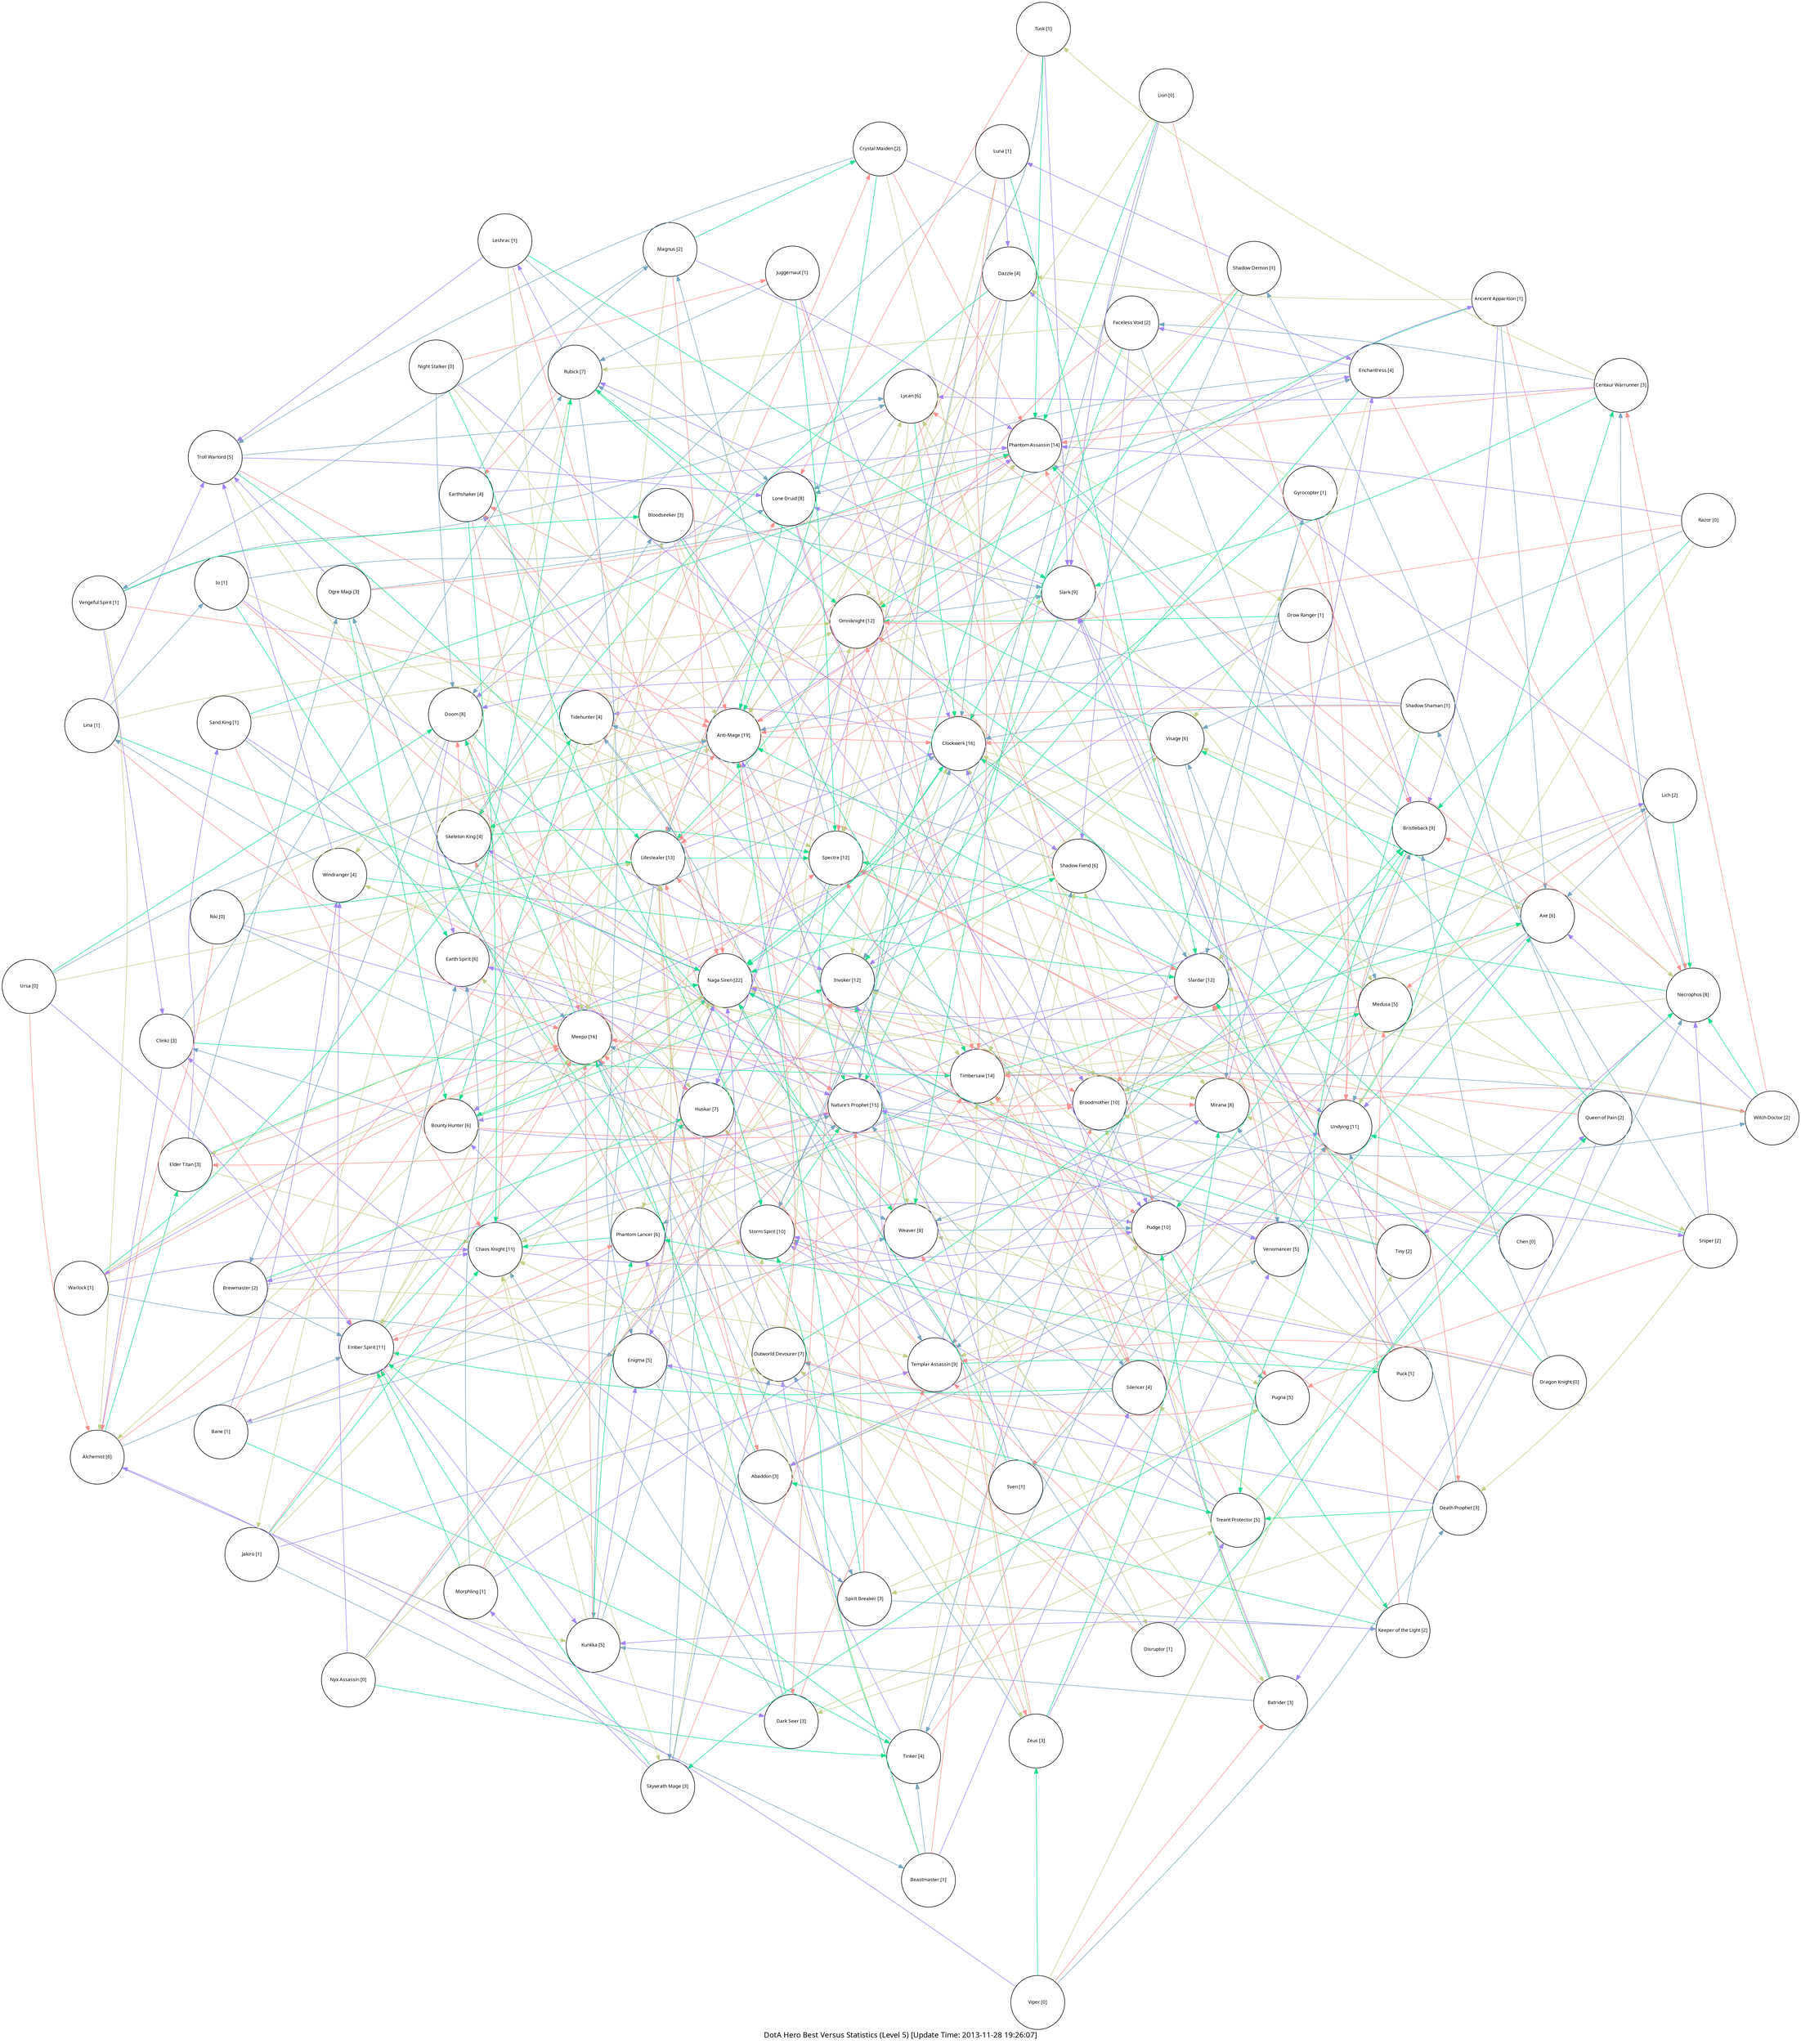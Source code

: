 digraph best_level_5
{
    layout = neato;
    overlap = false;
    splines = true;
    fontname = "Calibri";
    label = "DotA Hero Best Versus Statistics (Level 5) [Update Time: 2013-11-28 19:26:07]";
    sep = "+64";
    node [fontname = "Calibri", fontsize = 9, fixedsize = true, width = 1.4, height = 1.4];
    h0 [href = "http://dotabuff.com/heroes/abaddon", label = "Abaddon [3]"];
    h0 -> h43 [color = "#fb9293", tooltip = "Abaddon → Lifestealer [1]&#10;Advantage = 1.65%&#10;Win Rate = 60.56%&#10;Matches = 105735"];
    h0 -> h65 [color = "#c1d08b", tooltip = "Abaddon → Pudge [2]&#10;Advantage = 1.57%&#10;Win Rate = 59.5%&#10;Matches = 253050"];
    h0 -> h59 [color = "#1dde8e", tooltip = "Abaddon → Ogre Magi [3]&#10;Advantage = 1.41%&#10;Win Rate = 55.45%&#10;Matches = 76454"];
    h0 -> h96 [color = "#79a6be", tooltip = "Abaddon → Venomancer [4]&#10;Advantage = 1.36%&#10;Win Rate = 51.39%&#10;Matches = 97900"];
    h0 -> h9 [color = "#a385f4", tooltip = "Abaddon → Bounty Hunter [5]&#10;Advantage = 1.13%&#10;Win Rate = 60.28%&#10;Matches = 153557"];
    h1 [href = "http://dotabuff.com/heroes/alchemist", label = "Alchemist [6]"];
    h1 -> h81 [color = "#fb9293", tooltip = "Alchemist → Spectre [1]&#10;Advantage = 1.95%&#10;Win Rate = 46.43%&#10;Matches = 114047"];
    h1 -> h40 [color = "#c1d08b", tooltip = "Alchemist → Kunkka [2]&#10;Advantage = 1.94%&#10;Win Rate = 50.64%&#10;Matches = 168061"];
    h1 -> h28 [color = "#1dde8e", tooltip = "Alchemist → Elder Titan [3]&#10;Advantage = 1.92%&#10;Win Rate = 48.05%&#10;Matches = 68145"];
    h1 -> h29 [color = "#79a6be", tooltip = "Alchemist → Ember Spirit [4]&#10;Advantage = 1.67%&#10;Win Rate = 59.06%&#10;Matches = 100631"];
    h1 -> h19 [color = "#a385f4", tooltip = "Alchemist → Dark Seer [5]&#10;Advantage = 1.34%&#10;Win Rate = 51.49%&#10;Matches = 86192"];
    h2 [href = "http://dotabuff.com/heroes/ancient-apparition", label = "Ancient Apparition [1]"];
    h2 -> h56 [color = "#fb9293", tooltip = "Ancient Apparition → Necrophos [1]&#10;Advantage = 2.92%&#10;Win Rate = 45.35%&#10;Matches = 48607"];
    h2 -> h20 [color = "#c1d08b", tooltip = "Ancient Apparition → Dazzle [2]&#10;Advantage = 2.21%&#10;Win Rate = 48.13%&#10;Matches = 39584"];
    h2 -> h60 [color = "#1dde8e", tooltip = "Ancient Apparition → Omniknight [3]&#10;Advantage = 1.76%&#10;Win Rate = 46.73%&#10;Matches = 39392"];
    h2 -> h4 [color = "#79a6be", tooltip = "Ancient Apparition → Axe [4]&#10;Advantage = 1.27%&#10;Win Rate = 51.07%&#10;Matches = 83973"];
    h2 -> h11 [color = "#a385f4", tooltip = "Ancient Apparition → Bristleback [5]&#10;Advantage = 0.87%&#10;Win Rate = 47.95%&#10;Matches = 54318"];
    h3 [href = "http://dotabuff.com/heroes/anti-mage", label = "Anti-Mage [19]"];
    h3 -> h17 [color = "#fb9293", tooltip = "Anti-Mage → Clockwerk [1]&#10;Advantage = 3.07%&#10;Win Rate = 43.81%&#10;Matches = 123911"];
    h3 -> h63 [color = "#c1d08b", tooltip = "Anti-Mage → Phantom Lancer [2]&#10;Advantage = 1.91%&#10;Win Rate = 42.28%&#10;Matches = 149419"];
    h3 -> h76 [color = "#1dde8e", tooltip = "Anti-Mage → Skeleton King [3]&#10;Advantage = 1.72%&#10;Win Rate = 38.33%&#10;Matches = 124903"];
    h3 -> h66 [color = "#79a6be", tooltip = "Anti-Mage → Pugna [4]&#10;Advantage = 1.59%&#10;Win Rate = 45.34%&#10;Matches = 81178"];
    h3 -> h2 [color = "#a385f4", tooltip = "Anti-Mage → Ancient Apparition [5]&#10;Advantage = 1.51%&#10;Win Rate = 44.83%&#10;Matches = 73423"];
    h4 [href = "http://dotabuff.com/heroes/axe", label = "Axe [6]"];
    h4 -> h48 [color = "#fb9293", tooltip = "Axe → Lycan [1]&#10;Advantage = 3.22%&#10;Win Rate = 47.08%&#10;Matches = 90901"];
    h4 -> h12 [color = "#c1d08b", tooltip = "Axe → Broodmother [2]&#10;Advantage = 2.58%&#10;Win Rate = 55.3%&#10;Matches = 109818"];
    h4 -> h98 [color = "#1dde8e", tooltip = "Axe → Visage [3]&#10;Advantage = 2.4%&#10;Win Rate = 53.02%&#10;Matches = 47296"];
    h4 -> h85 [color = "#79a6be", tooltip = "Axe → Templar Assassin [4]&#10;Advantage = 1.87%&#10;Win Rate = 54.96%&#10;Matches = 147582"];
    h4 -> h93 [color = "#a385f4", tooltip = "Axe → Undying [5]&#10;Advantage = 1.83%&#10;Win Rate = 51.49%&#10;Matches = 77050"];
    h5 [href = "http://dotabuff.com/heroes/bane", label = "Bane [1]"];
    h5 -> h3 [color = "#fb9293", tooltip = "Bane → Anti-Mage [1]&#10;Advantage = 1.1%&#10;Win Rate = 54.85%&#10;Matches = 70972"];
    h5 -> h83 [color = "#c1d08b", tooltip = "Bane → Storm Spirit [2]&#10;Advantage = 0.64%&#10;Win Rate = 51.04%&#10;Matches = 55379"];
    h5 -> h88 [color = "#1dde8e", tooltip = "Bane → Tinker [3]&#10;Advantage = 0.6%&#10;Win Rate = 53.51%&#10;Matches = 30258"];
    h5 -> h100 [color = "#79a6be", tooltip = "Bane → Weaver [4]&#10;Advantage = 0.54%&#10;Win Rate = 45.58%&#10;Matches = 74852"];
    h5 -> h101 [color = "#a385f4", tooltip = "Bane → Windranger [5]&#10;Advantage = 0.53%&#10;Win Rate = 51.35%&#10;Matches = 78510"];
    h6 [href = "http://dotabuff.com/heroes/batrider", label = "Batrider [3]"];
    h6 -> h85 [color = "#fb9293", tooltip = "Batrider → Templar Assassin [1]&#10;Advantage = 3.05%&#10;Win Rate = 50.52%&#10;Matches = 47301"];
    h6 -> h12 [color = "#c1d08b", tooltip = "Batrider → Broodmother [2]&#10;Advantage = 1.44%&#10;Win Rate = 48.74%&#10;Matches = 38814"];
    h6 -> h65 [color = "#1dde8e", tooltip = "Batrider → Pudge [3]&#10;Advantage = 0.94%&#10;Win Rate = 45.34%&#10;Matches = 145135"];
    h6 -> h40 [color = "#79a6be", tooltip = "Batrider → Kunkka [4]&#10;Advantage = 0.66%&#10;Win Rate = 44.18%&#10;Matches = 62530"];
    h6 -> h17 [color = "#a385f4", tooltip = "Batrider → Clockwerk [5]&#10;Advantage = 0.65%&#10;Win Rate = 42.71%&#10;Matches = 52262"];
    h7 [href = "http://dotabuff.com/heroes/beastmaster", label = "Beastmaster [1]"];
    h7 -> h12 [color = "#fb9293", tooltip = "Beastmaster → Broodmother [1]&#10;Advantage = 1.38%&#10;Win Rate = 53.09%&#10;Matches = 29223"];
    h7 -> h43 [color = "#c1d08b", tooltip = "Beastmaster → Lifestealer [2]&#10;Advantage = 0.98%&#10;Win Rate = 50.78%&#10;Matches = 51654"];
    h7 -> h83 [color = "#1dde8e", tooltip = "Beastmaster → Storm Spirit [3]&#10;Advantage = 0.63%&#10;Win Rate = 52.59%&#10;Matches = 39132"];
    h7 -> h88 [color = "#79a6be", tooltip = "Beastmaster → Tinker [4]&#10;Advantage = 0.6%&#10;Win Rate = 55.05%&#10;Matches = 22398"];
    h7 -> h75 [color = "#a385f4", tooltip = "Beastmaster → Silencer [5]&#10;Advantage = 0.57%&#10;Win Rate = 45.68%&#10;Matches = 36103"];
    h8 [href = "http://dotabuff.com/heroes/bloodseeker", label = "Bloodseeker [3]"];
    h8 -> h3 [color = "#fb9293", tooltip = "Bloodseeker → Anti-Mage [1]&#10;Advantage = 4.4%&#10;Win Rate = 63.66%&#10;Matches = 269544"];
    h8 -> h100 [color = "#c1d08b", tooltip = "Bloodseeker → Weaver [2]&#10;Advantage = 3.57%&#10;Win Rate = 54.31%&#10;Matches = 246696"];
    h8 -> h87 [color = "#1dde8e", tooltip = "Bloodseeker → Timbersaw [3]&#10;Advantage = 2.09%&#10;Win Rate = 55.07%&#10;Matches = 202339"];
    h8 -> h79 [color = "#79a6be", tooltip = "Bloodseeker → Slark [4]&#10;Advantage = 1.82%&#10;Win Rate = 52.25%&#10;Matches = 289552"];
    h8 -> h12 [color = "#a385f4", tooltip = "Bloodseeker → Broodmother [5]&#10;Advantage = 1.43%&#10;Win Rate = 57.65%&#10;Matches = 137873"];
    h9 [href = "http://dotabuff.com/heroes/bounty-hunter", label = "Bounty Hunter [6]"];
    h9 -> h12 [color = "#fb9293", tooltip = "Bounty Hunter → Broodmother [1]&#10;Advantage = 2.65%&#10;Win Rate = 54.03%&#10;Matches = 162499"];
    h9 -> h1 [color = "#c1d08b", tooltip = "Bounty Hunter → Alchemist [2]&#10;Advantage = 1.72%&#10;Win Rate = 50.45%&#10;Matches = 231983"];
    h9 -> h35 [color = "#1dde8e", tooltip = "Bounty Hunter → Invoker [3]&#10;Advantage = 1.35%&#10;Win Rate = 53.5%&#10;Matches = 372070"];
    h9 -> h16 [color = "#79a6be", tooltip = "Bounty Hunter → Clinkz [4]&#10;Advantage = 1.31%&#10;Win Rate = 53.58%&#10;Matches = 247190"];
    h9 -> h55 [color = "#a385f4", tooltip = "Bounty Hunter → Nature's Prophet [5]&#10;Advantage = 1.26%&#10;Win Rate = 50.19%&#10;Matches = 364477"];
    h10 [href = "http://dotabuff.com/heroes/brewmaster", label = "Brewmaster [2]"];
    h10 -> h46 [color = "#fb9293", tooltip = "Brewmaster → Lone Druid [1]&#10;Advantage = 1.87%&#10;Win Rate = 56.01%&#10;Matches = 23577"];
    h10 -> h85 [color = "#c1d08b", tooltip = "Brewmaster → Templar Assassin [2]&#10;Advantage = 1.31%&#10;Win Rate = 55.17%&#10;Matches = 35057"];
    h10 -> h34 [color = "#1dde8e", tooltip = "Brewmaster → Huskar [3]&#10;Advantage = 1.2%&#10;Win Rate = 53.75%&#10;Matches = 38684"];
    h10 -> h29 [color = "#79a6be", tooltip = "Brewmaster → Ember Spirit [4]&#10;Advantage = 1.12%&#10;Win Rate = 59.56%&#10;Matches = 24504"];
    h10 -> h14 [color = "#a385f4", tooltip = "Brewmaster → Chaos Knight [5]&#10;Advantage = 1.1%&#10;Win Rate = 53.98%&#10;Matches = 28864"];
    h11 [href = "http://dotabuff.com/heroes/bristleback", label = "Bristleback [9]"];
    h11 -> h93 [color = "#fb9293", tooltip = "Bristleback → Undying [1]&#10;Advantage = 4.09%&#10;Win Rate = 56.36%&#10;Matches = 52934"];
    h11 -> h98 [color = "#c1d08b", tooltip = "Bristleback → Visage [2]&#10;Advantage = 2.8%&#10;Win Rate = 56.24%&#10;Matches = 31025"];
    h11 -> h65 [color = "#1dde8e", tooltip = "Bristleback → Pudge [3]&#10;Advantage = 1.62%&#10;Win Rate = 54.28%&#10;Matches = 294677"];
    h11 -> h62 [color = "#79a6be", tooltip = "Bristleback → Phantom Assassin [4]&#10;Advantage = 1.58%&#10;Win Rate = 57.73%&#10;Matches = 153775"];
    h11 -> h70 [color = "#a385f4", tooltip = "Bristleback → Rubick [5]&#10;Advantage = 1.42%&#10;Win Rate = 57.34%&#10;Matches = 119906"];
    h12 [href = "http://dotabuff.com/heroes/broodmother", label = "Broodmother [10]"];
    h12 -> h52 [color = "#fb9293", tooltip = "Broodmother → Mirana [1]&#10;Advantage = 1.76%&#10;Win Rate = 44.51%&#10;Matches = 111628"];
    h12 -> h17 [color = "#c1d08b", tooltip = "Broodmother → Clockwerk [2]&#10;Advantage = 1.56%&#10;Win Rate = 46.13%&#10;Matches = 62846"];
    h12 -> h50 [color = "#1dde8e", tooltip = "Broodmother → Medusa [3]&#10;Advantage = 1.52%&#10;Win Rate = 48.9%&#10;Matches = 42047"];
    h12 -> h42 [color = "#79a6be", tooltip = "Broodmother → Lich [4]&#10;Advantage = 1.37%&#10;Win Rate = 40.06%&#10;Matches = 59962"];
    h12 -> h65 [color = "#a385f4", tooltip = "Broodmother → Pudge [5]&#10;Advantage = 1.34%&#10;Win Rate = 48.26%&#10;Matches = 211829"];
    h13 [href = "http://dotabuff.com/heroes/centaur-warrunner", label = "Centaur Warrunner [3]"];
    h13 -> h62 [color = "#fb9293", tooltip = "Centaur Warrunner → Phantom Assassin [1]&#10;Advantage = 1.98%&#10;Win Rate = 60.64%&#10;Matches = 112781"];
    h13 -> h92 [color = "#c1d08b", tooltip = "Centaur Warrunner → Tusk [2]&#10;Advantage = 1.93%&#10;Win Rate = 59.59%&#10;Matches = 50968"];
    h13 -> h79 [color = "#1dde8e", tooltip = "Centaur Warrunner → Slark [3]&#10;Advantage = 1.37%&#10;Win Rate = 53.9%&#10;Matches = 90621"];
    h13 -> h32 [color = "#79a6be", tooltip = "Centaur Warrunner → Faceless Void [4]&#10;Advantage = 1.29%&#10;Win Rate = 59.02%&#10;Matches = 71249"];
    h13 -> h48 [color = "#a385f4", tooltip = "Centaur Warrunner → Lycan [5]&#10;Advantage = 1.15%&#10;Win Rate = 50.59%&#10;Matches = 41925"];
    h14 [href = "http://dotabuff.com/heroes/chaos-knight", label = "Chaos Knight [11]"];
    h14 -> h23 [color = "#fb9293", tooltip = "Chaos Knight → Doom [1]&#10;Advantage = 1.55%&#10;Win Rate = 48.95%&#10;Matches = 72088"];
    h14 -> h77 [color = "#c1d08b", tooltip = "Chaos Knight → Skywrath Mage [2]&#10;Advantage = 1.48%&#10;Win Rate = 53.29%&#10;Matches = 45575"];
    h14 -> h34 [color = "#1dde8e", tooltip = "Chaos Knight → Huskar [3]&#10;Advantage = 1.34%&#10;Win Rate = 50.9%&#10;Matches = 76683"];
    h14 -> h55 [color = "#79a6be", tooltip = "Chaos Knight → Nature's Prophet [4]&#10;Advantage = 1.11%&#10;Win Rate = 49.08%&#10;Matches = 114535"];
    h14 -> h65 [color = "#a385f4", tooltip = "Chaos Knight → Pudge [5]&#10;Advantage = 0.86%&#10;Win Rate = 48.58%&#10;Matches = 202891"];
    h15 [href = "http://dotabuff.com/heroes/chen", label = "Chen [0]"];
    h15 -> h81 [color = "#fb9293", tooltip = "Chen → Spectre [1]&#10;Advantage = 2.41%&#10;Win Rate = 43.3%&#10;Matches = 20375"];
    h15 -> h52 [color = "#c1d08b", tooltip = "Chen → Mirana [2]&#10;Advantage = 1.76%&#10;Win Rate = 43.67%&#10;Matches = 45109"];
    h15 -> h17 [color = "#1dde8e", tooltip = "Chen → Clockwerk [3]&#10;Advantage = 1.64%&#10;Win Rate = 45.33%&#10;Matches = 26422"];
    h15 -> h35 [color = "#79a6be", tooltip = "Chen → Invoker [4]&#10;Advantage = 1.54%&#10;Win Rate = 51.05%&#10;Matches = 47524"];
    h15 -> h55 [color = "#a385f4", tooltip = "Chen → Nature's Prophet [5]&#10;Advantage = 1.43%&#10;Win Rate = 47.75%&#10;Matches = 47969"];
    h16 [href = "http://dotabuff.com/heroes/clinkz", label = "Clinkz [3]"];
    h16 -> h29 [color = "#fb9293", tooltip = "Clinkz → Ember Spirit [1]&#10;Advantage = 2.52%&#10;Win Rate = 56.4%&#10;Matches = 71732"];
    h16 -> h3 [color = "#c1d08b", tooltip = "Clinkz → Anti-Mage [2]&#10;Advantage = 2.19%&#10;Win Rate = 54.85%&#10;Matches = 124571"];
    h16 -> h87 [color = "#1dde8e", tooltip = "Clinkz → Timbersaw [3]&#10;Advantage = 2.01%&#10;Win Rate = 47.87%&#10;Matches = 106938"];
    h16 -> h70 [color = "#79a6be", tooltip = "Clinkz → Rubick [4]&#10;Advantage = 1.7%&#10;Win Rate = 51.05%&#10;Matches = 121752"];
    h16 -> h1 [color = "#a385f4", tooltip = "Clinkz → Alchemist [5]&#10;Advantage = 1.61%&#10;Win Rate = 47.95%&#10;Matches = 116530"];
    h17 [href = "http://dotabuff.com/heroes/clockwerk", label = "Clockwerk [16]"];
    h17 -> h26 [color = "#fb9293", tooltip = "Clockwerk → Earthshaker [1]&#10;Advantage = 2.38%&#10;Win Rate = 54.13%&#10;Matches = 134687"];
    h17 -> h4 [color = "#c1d08b", tooltip = "Clockwerk → Axe [2]&#10;Advantage = 1.57%&#10;Win Rate = 53.69%&#10;Matches = 147807"];
    h17 -> h54 [color = "#1dde8e", tooltip = "Clockwerk → Naga Siren [3]&#10;Advantage = 1.47%&#10;Win Rate = 57.52%&#10;Matches = 54195"];
    h17 -> h78 [color = "#79a6be", tooltip = "Clockwerk → Slardar [4]&#10;Advantage = 1.4%&#10;Win Rate = 49.48%&#10;Matches = 91963"];
    h17 -> h86 [color = "#a385f4", tooltip = "Clockwerk → Tidehunter [5]&#10;Advantage = 0.97%&#10;Win Rate = 49.8%&#10;Matches = 82185"];
    h18 [href = "http://dotabuff.com/heroes/crystal-maiden", label = "Crystal Maiden [2]"];
    h18 -> h62 [color = "#fb9293", tooltip = "Crystal Maiden → Phantom Assassin [1]&#10;Advantage = 1.72%&#10;Win Rate = 60.68%&#10;Matches = 239735"];
    h18 -> h12 [color = "#c1d08b", tooltip = "Crystal Maiden → Broodmother [2]&#10;Advantage = 1.62%&#10;Win Rate = 60.1%&#10;Matches = 94976"];
    h18 -> h3 [color = "#1dde8e", tooltip = "Crystal Maiden → Anti-Mage [3]&#10;Advantage = 1.55%&#10;Win Rate = 63.56%&#10;Matches = 196672"];
    h18 -> h91 [color = "#79a6be", tooltip = "Crystal Maiden → Troll Warlord [4]&#10;Advantage = 1.3%&#10;Win Rate = 60.24%&#10;Matches = 90044"];
    h18 -> h30 [color = "#a385f4", tooltip = "Crystal Maiden → Enchantress [5]&#10;Advantage = 1.2%&#10;Win Rate = 60.51%&#10;Matches = 77749"];
    h19 [href = "http://dotabuff.com/heroes/dark-seer", label = "Dark Seer [3]"];
    h19 -> h85 [color = "#fb9293", tooltip = "Dark Seer → Templar Assassin [1]&#10;Advantage = 3.87%&#10;Win Rate = 56.35%&#10;Matches = 63465"];
    h19 -> h90 [color = "#c1d08b", tooltip = "Dark Seer → Treant Protector [2]&#10;Advantage = 1.64%&#10;Win Rate = 46.59%&#10;Matches = 33989"];
    h19 -> h51 [color = "#1dde8e", tooltip = "Dark Seer → Meepo [3]&#10;Advantage = 1.43%&#10;Win Rate = 55.5%&#10;Matches = 26905"];
    h19 -> h14 [color = "#79a6be", tooltip = "Dark Seer → Chaos Knight [4]&#10;Advantage = 1.43%&#10;Win Rate = 53.13%&#10;Matches = 48044"];
    h19 -> h63 [color = "#a385f4", tooltip = "Dark Seer → Phantom Lancer [5]&#10;Advantage = 1.42%&#10;Win Rate = 47.97%&#10;Matches = 70440"];
    h20 [href = "http://dotabuff.com/heroes/dazzle", label = "Dazzle [4]"];
    h20 -> h43 [color = "#fb9293", tooltip = "Dazzle → Lifestealer [1]&#10;Advantage = 1.46%&#10;Win Rate = 56.29%&#10;Matches = 77289"];
    h20 -> h81 [color = "#c1d08b", tooltip = "Dazzle → Spectre [2]&#10;Advantage = 1.33%&#10;Win Rate = 50.03%&#10;Matches = 51627"];
    h20 -> h76 [color = "#1dde8e", tooltip = "Dazzle → Skeleton King [3]&#10;Advantage = 1.23%&#10;Win Rate = 48.4%&#10;Matches = 52805"];
    h20 -> h17 [color = "#79a6be", tooltip = "Dazzle → Clockwerk [4]&#10;Advantage = 1.01%&#10;Win Rate = 52.5%&#10;Matches = 64119"];
    h20 -> h34 [color = "#a385f4", tooltip = "Dazzle → Huskar [5]&#10;Advantage = 0.99%&#10;Win Rate = 56.81%&#10;Matches = 58261"];
    h21 [href = "http://dotabuff.com/heroes/death-prophet", label = "Death Prophet [3]"];
    h21 -> h87 [color = "#fb9293", tooltip = "Death Prophet → Timbersaw [1]&#10;Advantage = 3.83%&#10;Win Rate = 61.37%&#10;Matches = 109237"];
    h21 -> h19 [color = "#c1d08b", tooltip = "Death Prophet → Dark Seer [2]&#10;Advantage = 2.67%&#10;Win Rate = 61.09%&#10;Matches = 60610"];
    h21 -> h90 [color = "#1dde8e", tooltip = "Death Prophet → Treant Protector [3]&#10;Advantage = 2.53%&#10;Win Rate = 55.99%&#10;Matches = 44179"];
    h21 -> h93 [color = "#79a6be", tooltip = "Death Prophet → Undying [4]&#10;Advantage = 2.23%&#10;Win Rate = 60.0%&#10;Matches = 47197"];
    h21 -> h31 [color = "#a385f4", tooltip = "Death Prophet → Enigma [5]&#10;Advantage = 2.09%&#10;Win Rate = 62.51%&#10;Matches = 42706"];
    h22 [href = "http://dotabuff.com/heroes/disruptor", label = "Disruptor [1]"];
    h22 -> h51 [color = "#fb9293", tooltip = "Disruptor → Meepo [1]&#10;Advantage = 1.77%&#10;Win Rate = 61.1%&#10;Matches = 24323"];
    h22 -> h61 [color = "#c1d08b", tooltip = "Disruptor → Outworld Devourer [2]&#10;Advantage = 1.49%&#10;Win Rate = 57.99%&#10;Matches = 48790"];
    h22 -> h56 [color = "#1dde8e", tooltip = "Disruptor → Necrophos [3]&#10;Advantage = 1.39%&#10;Win Rate = 48.77%&#10;Matches = 46600"];
    h22 -> h86 [color = "#79a6be", tooltip = "Disruptor → Tidehunter [4]&#10;Advantage = 1.11%&#10;Win Rate = 52.44%&#10;Matches = 47371"];
    h22 -> h90 [color = "#a385f4", tooltip = "Disruptor → Treant Protector [5]&#10;Advantage = 1.01%&#10;Win Rate = 51.26%&#10;Matches = 30284"];
    h23 [href = "http://dotabuff.com/heroes/doom", label = "Doom [8]"];
    h23 -> h0 [color = "#fb9293", tooltip = "Doom → Abaddon [1]&#10;Advantage = 1.19%&#10;Win Rate = 43.28%&#10;Matches = 93119"];
    h23 -> h101 [color = "#c1d08b", tooltip = "Doom → Windranger [2]&#10;Advantage = 0.76%&#10;Win Rate = 54.45%&#10;Matches = 147198"];
    h23 -> h100 [color = "#1dde8e", tooltip = "Doom → Weaver [3]&#10;Advantage = 0.76%&#10;Win Rate = 48.67%&#10;Matches = 145998"];
    h23 -> h10 [color = "#79a6be", tooltip = "Doom → Brewmaster [4]&#10;Advantage = 0.75%&#10;Win Rate = 50.22%&#10;Matches = 39707"];
    h23 -> h27 [color = "#a385f4", tooltip = "Doom → Earth Spirit [5]&#10;Advantage = 0.66%&#10;Win Rate = 61.0%&#10;Matches = 53628"];
    h24 [href = "http://dotabuff.com/heroes/dragon-knight", label = "Dragon Knight [0]"];
    h24 -> h85 [color = "#fb9293", tooltip = "Dragon Knight → Templar Assassin [1]&#10;Advantage = 1.72%&#10;Win Rate = 54.83%&#10;Matches = 79376"];
    h24 -> h100 [color = "#c1d08b", tooltip = "Dragon Knight → Weaver [2]&#10;Advantage = 1.27%&#10;Win Rate = 48.92%&#10;Matches = 110327"];
    h24 -> h78 [color = "#1dde8e", tooltip = "Dragon Knight → Slardar [3]&#10;Advantage = 1.17%&#10;Win Rate = 46.92%&#10;Matches = 82401"];
    h24 -> h11 [color = "#79a6be", tooltip = "Dragon Knight → Bristleback [4]&#10;Advantage = 1.13%&#10;Win Rate = 48.2%&#10;Matches = 80097"];
    h24 -> h83 [color = "#a385f4", tooltip = "Dragon Knight → Storm Spirit [5]&#10;Advantage = 1.12%&#10;Win Rate = 54.21%&#10;Matches = 78166"];
    h25 [href = "http://dotabuff.com/heroes/drow-ranger", label = "Drow Ranger [1]"];
    h25 -> h21 [color = "#fb9293", tooltip = "Drow Ranger → Death Prophet [1]&#10;Advantage = 3.71%&#10;Win Rate = 49.35%&#10;Matches = 232098"];
    h25 -> h56 [color = "#c1d08b", tooltip = "Drow Ranger → Necrophos [2]&#10;Advantage = 2.79%&#10;Win Rate = 49.56%&#10;Matches = 109227"];
    h25 -> h60 [color = "#1dde8e", tooltip = "Drow Ranger → Omniknight [3]&#10;Advantage = 2.43%&#10;Win Rate = 51.64%&#10;Matches = 117071"];
    h25 -> h3 [color = "#79a6be", tooltip = "Drow Ranger → Anti-Mage [4]&#10;Advantage = 2.09%&#10;Win Rate = 62.9%&#10;Matches = 203467"];
    h25 -> h99 [color = "#a385f4", tooltip = "Drow Ranger → Warlock [5]&#10;Advantage = 2.07%&#10;Win Rate = 49.66%&#10;Matches = 158312"];
    h26 [href = "http://dotabuff.com/heroes/earthshaker", label = "Earthshaker [4]"];
    h26 -> h51 [color = "#fb9293", tooltip = "Earthshaker → Meepo [1]&#10;Advantage = 4.07%&#10;Win Rate = 58.56%&#10;Matches = 61644"];
    h26 -> h54 [color = "#c1d08b", tooltip = "Earthshaker → Naga Siren [2]&#10;Advantage = 2.74%&#10;Win Rate = 56.63%&#10;Matches = 62946"];
    h26 -> h14 [color = "#1dde8e", tooltip = "Earthshaker → Chaos Knight [3]&#10;Advantage = 1.73%&#10;Win Rate = 54.12%&#10;Matches = 91298"];
    h26 -> h49 [color = "#79a6be", tooltip = "Earthshaker → Magnus [4]&#10;Advantage = 0.8%&#10;Win Rate = 55.13%&#10;Matches = 85670"];
    h26 -> h62 [color = "#a385f4", tooltip = "Earthshaker → Phantom Assassin [5]&#10;Advantage = 0.75%&#10;Win Rate = 54.51%&#10;Matches = 177673"];
    h27 [href = "http://dotabuff.com/heroes/earth-spirit", label = "Earth Spirit [6]"];
    h27 -> h18 [color = "#fb9293", tooltip = "Earth Spirit → Crystal Maiden [1]&#10;Advantage = 1.06%&#10;Win Rate = 35.2%&#10;Matches = 90639"];
    h27 -> h52 [color = "#c1d08b", tooltip = "Earth Spirit → Mirana [2]&#10;Advantage = 0.8%&#10;Win Rate = 36.58%&#10;Matches = 119972"];
    h27 -> h70 [color = "#1dde8e", tooltip = "Earth Spirit → Rubick [3]&#10;Advantage = 0.78%&#10;Win Rate = 43.67%&#10;Matches = 85898"];
    h27 -> h17 [color = "#79a6be", tooltip = "Earth Spirit → Clockwerk [4]&#10;Advantage = 0.54%&#10;Win Rate = 38.0%&#10;Matches = 57814"];
    h27 -> h96 [color = "#a385f4", tooltip = "Earth Spirit → Venomancer [5]&#10;Advantage = 0.34%&#10;Win Rate = 32.35%&#10;Matches = 70753"];
    h28 [href = "http://dotabuff.com/heroes/elder-titan", label = "Elder Titan [3]"];
    h28 -> h51 [color = "#fb9293", tooltip = "Elder Titan → Meepo [1]&#10;Advantage = 2.23%&#10;Win Rate = 60.25%&#10;Matches = 19826"];
    h28 -> h14 [color = "#c1d08b", tooltip = "Elder Titan → Chaos Knight [2]&#10;Advantage = 2.09%&#10;Win Rate = 57.69%&#10;Matches = 41104"];
    h28 -> h54 [color = "#1dde8e", tooltip = "Elder Titan → Naga Siren [3]&#10;Advantage = 1.68%&#10;Win Rate = 58.88%&#10;Matches = 30936"];
    h28 -> h59 [color = "#79a6be", tooltip = "Elder Titan → Ogre Magi [4]&#10;Advantage = 1.53%&#10;Win Rate = 51.05%&#10;Matches = 51617"];
    h28 -> h71 [color = "#a385f4", tooltip = "Elder Titan → Sand King [5]&#10;Advantage = 1.47%&#10;Win Rate = 53.26%&#10;Matches = 50726"];
    h29 [href = "http://dotabuff.com/heroes/ember-spirit", label = "Ember Spirit [11]"];
    h29 -> h63 [color = "#fb9293", tooltip = "Ember Spirit → Phantom Lancer [1]&#10;Advantage = 1.24%&#10;Win Rate = 40.47%&#10;Matches = 73573"];
    h29 -> h51 [color = "#c1d08b", tooltip = "Ember Spirit → Meepo [2]&#10;Advantage = 1.08%&#10;Win Rate = 47.87%&#10;Matches = 29755"];
    h29 -> h54 [color = "#1dde8e", tooltip = "Ember Spirit → Naga Siren [3]&#10;Advantage = 0.92%&#10;Win Rate = 46.91%&#10;Matches = 30668"];
    h29 -> h27 [color = "#79a6be", tooltip = "Ember Spirit → Earth Spirit [4]&#10;Advantage = 0.83%&#10;Win Rate = 53.34%&#10;Matches = 208368"];
    h29 -> h40 [color = "#a385f4", tooltip = "Ember Spirit → Kunkka [5]&#10;Advantage = 0.47%&#10;Win Rate = 41.8%&#10;Matches = 101996"];
    h30 [href = "http://dotabuff.com/heroes/enchantress", label = "Enchantress [4]"];
    h30 -> h56 [color = "#fb9293", tooltip = "Enchantress → Necrophos [1]&#10;Advantage = 1.18%&#10;Win Rate = 39.99%&#10;Matches = 40647"];
    h30 -> h98 [color = "#c1d08b", tooltip = "Enchantress → Visage [2]&#10;Advantage = 1.08%&#10;Win Rate = 48.04%&#10;Matches = 20169"];
    h30 -> h35 [color = "#1dde8e", tooltip = "Enchantress → Invoker [3]&#10;Advantage = 1.04%&#10;Win Rate = 50.73%&#10;Matches = 92696"];
    h30 -> h46 [color = "#79a6be", tooltip = "Enchantress → Lone Druid [4]&#10;Advantage = 0.91%&#10;Win Rate = 50.64%&#10;Matches = 32563"];
    h30 -> h32 [color = "#a385f4", tooltip = "Enchantress → Faceless Void [5]&#10;Advantage = 0.6%&#10;Win Rate = 49.23%&#10;Matches = 56405"];
    h31 [href = "http://dotabuff.com/heroes/enigma", label = "Enigma [5]"];
    h31 -> h78 [color = "#fb9293", tooltip = "Enigma → Slardar [1]&#10;Advantage = 0.87%&#10;Win Rate = 44.28%&#10;Matches = 40914"];
    h31 -> h43 [color = "#c1d08b", tooltip = "Enigma → Lifestealer [2]&#10;Advantage = 0.73%&#10;Win Rate = 49.31%&#10;Matches = 62205"];
    h31 -> h90 [color = "#1dde8e", tooltip = "Enigma → Treant Protector [3]&#10;Advantage = 0.47%&#10;Win Rate = 43.58%&#10;Matches = 25037"];
    h31 -> h82 [color = "#79a6be", tooltip = "Enigma → Spirit Breaker [4]&#10;Advantage = 0.46%&#10;Win Rate = 46.33%&#10;Matches = 61971"];
    h31 -> h54 [color = "#a385f4", tooltip = "Enigma → Naga Siren [5]&#10;Advantage = 0.36%&#10;Win Rate = 51.78%&#10;Matches = 28073"];
    h32 [href = "http://dotabuff.com/heroes/faceless-void", label = "Faceless Void [2]"];
    h32 -> h43 [color = "#fb9293", tooltip = "Faceless Void → Lifestealer [1]&#10;Advantage = 1.75%&#10;Win Rate = 50.12%&#10;Matches = 144274"];
    h32 -> h70 [color = "#c1d08b", tooltip = "Faceless Void → Rubick [2]&#10;Advantage = 1.3%&#10;Win Rate = 51.86%&#10;Matches = 154024"];
    h32 -> h100 [color = "#1dde8e", tooltip = "Faceless Void → Weaver [3]&#10;Advantage = 1.03%&#10;Win Rate = 46.24%&#10;Matches = 142523"];
    h32 -> h50 [color = "#79a6be", tooltip = "Faceless Void → Medusa [4]&#10;Advantage = 0.66%&#10;Win Rate = 48.59%&#10;Matches = 65710"];
    h32 -> h73 [color = "#a385f4", tooltip = "Faceless Void → Shadow Fiend [5]&#10;Advantage = 0.64%&#10;Win Rate = 47.39%&#10;Matches = 115434"];
    h33 [href = "http://dotabuff.com/heroes/gyrocopter", label = "Gyrocopter [1]"];
    h33 -> h93 [color = "#fb9293", tooltip = "Gyrocopter → Undying [1]&#10;Advantage = 2.18%&#10;Win Rate = 48.7%&#10;Matches = 44150"];
    h33 -> h20 [color = "#c1d08b", tooltip = "Gyrocopter → Dazzle [2]&#10;Advantage = 1.68%&#10;Win Rate = 44.52%&#10;Matches = 50098"];
    h33 -> h54 [color = "#1dde8e", tooltip = "Gyrocopter → Naga Siren [3]&#10;Advantage = 1.57%&#10;Win Rate = 52.17%&#10;Matches = 44645"];
    h33 -> h78 [color = "#79a6be", tooltip = "Gyrocopter → Slardar [4]&#10;Advantage = 1.24%&#10;Win Rate = 43.87%&#10;Matches = 72579"];
    h33 -> h11 [color = "#a385f4", tooltip = "Gyrocopter → Bristleback [5]&#10;Advantage = 0.97%&#10;Win Rate = 44.93%&#10;Matches = 75161"];
    h34 [href = "http://dotabuff.com/heroes/huskar", label = "Huskar [7]"];
    h34 -> h103 [color = "#fb9293", tooltip = "Huskar → Zeus [1]&#10;Advantage = 5.16%&#10;Win Rate = 45.85%&#10;Matches = 121535"];
    h34 -> h66 [color = "#c1d08b", tooltip = "Huskar → Pugna [2]&#10;Advantage = 5.0%&#10;Win Rate = 53.14%&#10;Matches = 58219"];
    h34 -> h17 [color = "#1dde8e", tooltip = "Huskar → Clockwerk [3]&#10;Advantage = 3.17%&#10;Win Rate = 48.57%&#10;Matches = 83327"];
    h34 -> h77 [color = "#79a6be", tooltip = "Huskar → Skywrath Mage [4]&#10;Advantage = 2.53%&#10;Win Rate = 54.56%&#10;Matches = 67787"];
    h34 -> h27 [color = "#a385f4", tooltip = "Huskar → Earth Spirit [5]&#10;Advantage = 2.47%&#10;Win Rate = 60.58%&#10;Matches = 42323"];
    h35 [href = "http://dotabuff.com/heroes/invoker", label = "Invoker [12]"];
    h35 -> h19 [color = "#fb9293", tooltip = "Invoker → Dark Seer [1]&#10;Advantage = -0.31%&#10;Win Rate = 46.63%&#10;Matches = 126255"];
    h35 -> h17 [color = "#c1d08b", tooltip = "Invoker → Clockwerk [2]&#10;Advantage = -0.31%&#10;Win Rate = 43.87%&#10;Matches = 214982"];
    h35 -> h73 [color = "#1dde8e", tooltip = "Invoker → Shadow Fiend [3]&#10;Advantage = -0.34%&#10;Win Rate = 45.46%&#10;Matches = 238002"];
    h35 -> h75 [color = "#79a6be", tooltip = "Invoker → Silencer [4]&#10;Advantage = -0.41%&#10;Win Rate = 42.41%&#10;Matches = 182521"];
    h35 -> h26 [color = "#a385f4", tooltip = "Invoker → Earthshaker [5]&#10;Advantage = -0.47%&#10;Win Rate = 45.73%&#10;Matches = 225350"];
    h36 [href = "http://dotabuff.com/heroes/io", label = "Io [1]"];
    h36 -> h55 [color = "#fb9293", tooltip = "Io → Nature's Prophet [1]&#10;Advantage = 1.67%&#10;Win Rate = 41.46%&#10;Matches = 53408"];
    h36 -> h81 [color = "#c1d08b", tooltip = "Io → Spectre [2]&#10;Advantage = 1.5%&#10;Win Rate = 35.91%&#10;Matches = 23467"];
    h36 -> h27 [color = "#1dde8e", tooltip = "Io → Earth Spirit [3]&#10;Advantage = 1.15%&#10;Win Rate = 50.92%&#10;Matches = 13099"];
    h36 -> h46 [color = "#79a6be", tooltip = "Io → Lone Druid [4]&#10;Advantage = 0.77%&#10;Win Rate = 43.92%&#10;Matches = 18333"];
    h36 -> h35 [color = "#a385f4", tooltip = "Io → Invoker [5]&#10;Advantage = 0.69%&#10;Win Rate = 43.79%&#10;Matches = 54020"];
    h37 [href = "http://dotabuff.com/heroes/jakiro", label = "Jakiro [1]"];
    h37 -> h51 [color = "#fb9293", tooltip = "Jakiro → Meepo [1]&#10;Advantage = 3.86%&#10;Win Rate = 62.16%&#10;Matches = 27498"];
    h37 -> h54 [color = "#c1d08b", tooltip = "Jakiro → Naga Siren [2]&#10;Advantage = 2.21%&#10;Win Rate = 59.76%&#10;Matches = 40179"];
    h37 -> h14 [color = "#1dde8e", tooltip = "Jakiro → Chaos Knight [3]&#10;Advantage = 2.13%&#10;Win Rate = 58.12%&#10;Matches = 52983"];
    h37 -> h7 [color = "#79a6be", tooltip = "Jakiro → Beastmaster [4]&#10;Advantage = 1.45%&#10;Win Rate = 56.41%&#10;Matches = 29276"];
    h37 -> h85 [color = "#a385f4", tooltip = "Jakiro → Templar Assassin [5]&#10;Advantage = 1.42%&#10;Win Rate = 58.47%&#10;Matches = 66342"];
    h38 [href = "http://dotabuff.com/heroes/juggernaut", label = "Juggernaut [1]"];
    h38 -> h87 [color = "#fb9293", tooltip = "Juggernaut → Timbersaw [1]&#10;Advantage = 2.47%&#10;Win Rate = 52.95%&#10;Matches = 188609"];
    h38 -> h29 [color = "#c1d08b", tooltip = "Juggernaut → Ember Spirit [2]&#10;Advantage = 2.29%&#10;Win Rate = 60.85%&#10;Matches = 123951"];
    h38 -> h81 [color = "#1dde8e", tooltip = "Juggernaut → Spectre [3]&#10;Advantage = 1.4%&#10;Win Rate = 47.15%&#10;Matches = 137402"];
    h38 -> h70 [color = "#79a6be", tooltip = "Juggernaut → Rubick [4]&#10;Advantage = 1.24%&#10;Win Rate = 55.31%&#10;Matches = 235967"];
    h38 -> h17 [color = "#a385f4", tooltip = "Juggernaut → Clockwerk [5]&#10;Advantage = 1.19%&#10;Win Rate = 49.74%&#10;Matches = 159010"];
    h39 [href = "http://dotabuff.com/heroes/keeper-of-the-light", label = "Keeper of the Light [2]"];
    h39 -> h50 [color = "#fb9293", tooltip = "Keeper of the Light → Medusa [1]&#10;Advantage = 1.18%&#10;Win Rate = 52.42%&#10;Matches = 41036"];
    h39 -> h75 [color = "#c1d08b", tooltip = "Keeper of the Light → Silencer [2]&#10;Advantage = 0.81%&#10;Win Rate = 47.93%&#10;Matches = 57585"];
    h39 -> h0 [color = "#1dde8e", tooltip = "Keeper of the Light → Abaddon [3]&#10;Advantage = 0.71%&#10;Win Rate = 43.5%&#10;Matches = 51762"];
    h39 -> h56 [color = "#79a6be", tooltip = "Keeper of the Light → Necrophos [4]&#10;Advantage = 0.61%&#10;Win Rate = 44.1%&#10;Matches = 48752"];
    h39 -> h40 [color = "#a385f4", tooltip = "Keeper of the Light → Kunkka [5]&#10;Advantage = 0.58%&#10;Win Rate = 50.55%&#10;Matches = 79752"];
    h40 [href = "http://dotabuff.com/heroes/kunkka", label = "Kunkka [5]"];
    h40 -> h51 [color = "#fb9293", tooltip = "Kunkka → Meepo [1]&#10;Advantage = 2.88%&#10;Win Rate = 58.14%&#10;Matches = 48571"];
    h40 -> h14 [color = "#c1d08b", tooltip = "Kunkka → Chaos Knight [2]&#10;Advantage = 2.12%&#10;Win Rate = 55.04%&#10;Matches = 95613"];
    h40 -> h63 [color = "#1dde8e", tooltip = "Kunkka → Phantom Lancer [3]&#10;Advantage = 1.57%&#10;Win Rate = 49.39%&#10;Matches = 152886"];
    h40 -> h54 [color = "#79a6be", tooltip = "Kunkka → Naga Siren [4]&#10;Advantage = 1.36%&#10;Win Rate = 55.94%&#10;Matches = 65655"];
    h40 -> h31 [color = "#a385f4", tooltip = "Kunkka → Enigma [5]&#10;Advantage = 0.78%&#10;Win Rate = 53.97%&#10;Matches = 59357"];
    h41 [href = "http://dotabuff.com/heroes/leshrac", label = "Leshrac [1]"];
    h41 -> h54 [color = "#fb9293", tooltip = "Leshrac → Naga Siren [1]&#10;Advantage = 2.21%&#10;Win Rate = 53.97%&#10;Matches = 22334"];
    h41 -> h51 [color = "#c1d08b", tooltip = "Leshrac → Meepo [2]&#10;Advantage = 1.28%&#10;Win Rate = 53.87%&#10;Matches = 16864"];
    h41 -> h79 [color = "#1dde8e", tooltip = "Leshrac → Slark [3]&#10;Advantage = 1.26%&#10;Win Rate = 46.49%&#10;Matches = 50163"];
    h41 -> h46 [color = "#79a6be", tooltip = "Leshrac → Lone Druid [4]&#10;Advantage = 1.02%&#10;Win Rate = 52.57%&#10;Matches = 24858"];
    h41 -> h91 [color = "#a385f4", tooltip = "Leshrac → Troll Warlord [5]&#10;Advantage = 0.97%&#10;Win Rate = 52.33%&#10;Matches = 28029"];
    h42 [href = "http://dotabuff.com/heroes/lich", label = "Lich [2]"];
    h42 -> h50 [color = "#fb9293", tooltip = "Lich → Medusa [1]&#10;Advantage = 1.86%&#10;Win Rate = 60.39%&#10;Matches = 55820"];
    h42 -> h78 [color = "#c1d08b", tooltip = "Lich → Slardar [2]&#10;Advantage = 1.85%&#10;Win Rate = 55.78%&#10;Matches = 82518"];
    h42 -> h56 [color = "#1dde8e", tooltip = "Lich → Necrophos [3]&#10;Advantage = 1.73%&#10;Win Rate = 52.44%&#10;Matches = 70533"];
    h42 -> h4 [color = "#79a6be", tooltip = "Lich → Axe [4]&#10;Advantage = 1.65%&#10;Win Rate = 59.66%&#10;Matches = 137764"];
    h42 -> h20 [color = "#a385f4", tooltip = "Lich → Dazzle [5]&#10;Advantage = 1.53%&#10;Win Rate = 55.7%&#10;Matches = 60247"];
    h43 [href = "http://dotabuff.com/heroes/lifestealer", label = "Lifestealer [13]"];
    h43 -> h65 [color = "#fb9293", tooltip = "Lifestealer → Pudge [1]&#10;Advantage = 2.71%&#10;Win Rate = 51.08%&#10;Matches = 498695"];
    h43 -> h29 [color = "#c1d08b", tooltip = "Lifestealer → Ember Spirit [2]&#10;Advantage = 2.16%&#10;Win Rate = 58.69%&#10;Matches = 95834"];
    h43 -> h81 [color = "#1dde8e", tooltip = "Lifestealer → Spectre [3]&#10;Advantage = 1.9%&#10;Win Rate = 45.54%&#10;Matches = 110321"];
    h43 -> h40 [color = "#79a6be", tooltip = "Lifestealer → Kunkka [4]&#10;Advantage = 1.74%&#10;Win Rate = 49.62%&#10;Matches = 159195"];
    h43 -> h17 [color = "#a385f4", tooltip = "Lifestealer → Clockwerk [5]&#10;Advantage = 1.53%&#10;Win Rate = 47.97%&#10;Matches = 124973"];
    h44 [href = "http://dotabuff.com/heroes/lina", label = "Lina [1]"];
    h44 -> h51 [color = "#fb9293", tooltip = "Lina → Meepo [1]&#10;Advantage = 1.7%&#10;Win Rate = 53.15%&#10;Matches = 42214"];
    h44 -> h60 [color = "#c1d08b", tooltip = "Lina → Omniknight [2]&#10;Advantage = 1.12%&#10;Win Rate = 43.07%&#10;Matches = 61318"];
    h44 -> h54 [color = "#1dde8e", tooltip = "Lina → Naga Siren [3]&#10;Advantage = 0.78%&#10;Win Rate = 51.51%&#10;Matches = 48214"];
    h44 -> h36 [color = "#79a6be", tooltip = "Lina → Io [4]&#10;Advantage = 0.71%&#10;Win Rate = 58.01%&#10;Matches = 28910"];
    h44 -> h91 [color = "#a385f4", tooltip = "Lina → Troll Warlord [5]&#10;Advantage = 0.29%&#10;Win Rate = 50.6%&#10;Matches = 67601"];
    h45 [href = "http://dotabuff.com/heroes/lion", label = "Lion [0]"];
    h45 -> h11 [color = "#fb9293", tooltip = "Lion → Bristleback [1]&#10;Advantage = 1.82%&#10;Win Rate = 49.06%&#10;Matches = 107332"];
    h45 -> h3 [color = "#c1d08b", tooltip = "Lion → Anti-Mage [2]&#10;Advantage = 1.28%&#10;Win Rate = 57.97%&#10;Matches = 155711"];
    h45 -> h62 [color = "#1dde8e", tooltip = "Lion → Phantom Assassin [3]&#10;Advantage = 0.9%&#10;Win Rate = 54.55%&#10;Matches = 202183"];
    h45 -> h83 [color = "#79a6be", tooltip = "Lion → Storm Spirit [4]&#10;Advantage = 0.78%&#10;Win Rate = 54.11%&#10;Matches = 122947"];
    h45 -> h79 [color = "#a385f4", tooltip = "Lion → Slark [5]&#10;Advantage = 0.62%&#10;Win Rate = 48.08%&#10;Matches = 156387"];
    h46 [href = "http://dotabuff.com/heroes/lone-druid", label = "Lone Druid [8]"];
    h46 -> h75 [color = "#fb9293", tooltip = "Lone Druid → Silencer [1]&#10;Advantage = 2.2%&#10;Win Rate = 44.77%&#10;Matches = 51535"];
    h46 -> h52 [color = "#c1d08b", tooltip = "Lone Druid → Mirana [2]&#10;Advantage = 1.66%&#10;Win Rate = 43.86%&#10;Matches = 112750"];
    h46 -> h3 [color = "#1dde8e", tooltip = "Lone Druid → Anti-Mage [3]&#10;Advantage = 1.04%&#10;Win Rate = 53.94%&#10;Matches = 75736"];
    h46 -> h70 [color = "#79a6be", tooltip = "Lone Druid → Rubick [4]&#10;Advantage = 0.85%&#10;Win Rate = 50.37%&#10;Matches = 88560"];
    h46 -> h65 [color = "#a385f4", tooltip = "Lone Druid → Pudge [5]&#10;Advantage = 0.74%&#10;Win Rate = 47.14%&#10;Matches = 195759"];
    h47 [href = "http://dotabuff.com/heroes/luna", label = "Luna [1]"];
    h47 -> h87 [color = "#fb9293", tooltip = "Luna → Timbersaw [1]&#10;Advantage = 1.9%&#10;Win Rate = 56.61%&#10;Matches = 118009"];
    h47 -> h60 [color = "#c1d08b", tooltip = "Luna → Omniknight [2]&#10;Advantage = 1.49%&#10;Win Rate = 51.62%&#10;Matches = 65276"];
    h47 -> h78 [color = "#1dde8e", tooltip = "Luna → Slardar [3]&#10;Advantage = 1.23%&#10;Win Rate = 52.13%&#10;Matches = 89953"];
    h47 -> h23 [color = "#79a6be", tooltip = "Luna → Doom [4]&#10;Advantage = 1.21%&#10;Win Rate = 56.04%&#10;Matches = 100075"];
    h47 -> h20 [color = "#a385f4", tooltip = "Luna → Dazzle [5]&#10;Advantage = 1.19%&#10;Win Rate = 52.32%&#10;Matches = 61537"];
    h48 [href = "http://dotabuff.com/heroes/lycan", label = "Lycan [6]"];
    h48 -> h65 [color = "#fb9293", tooltip = "Lycan → Pudge [1]&#10;Advantage = 2.47%&#10;Win Rate = 58.05%&#10;Matches = 178530"];
    h48 -> h81 [color = "#c1d08b", tooltip = "Lycan → Spectre [2]&#10;Advantage = 2.42%&#10;Win Rate = 52.99%&#10;Matches = 47402"];
    h48 -> h17 [color = "#1dde8e", tooltip = "Lycan → Clockwerk [3]&#10;Advantage = 2.31%&#10;Win Rate = 55.67%&#10;Matches = 52516"];
    h48 -> h43 [color = "#79a6be", tooltip = "Lycan → Lifestealer [4]&#10;Advantage = 2.19%&#10;Win Rate = 58.84%&#10;Matches = 80608"];
    h48 -> h23 [color = "#a385f4", tooltip = "Lycan → Doom [5]&#10;Advantage = 2.12%&#10;Win Rate = 57.62%&#10;Matches = 55629"];
    h49 [href = "http://dotabuff.com/heroes/magnus", label = "Magnus [2]"];
    h49 -> h54 [color = "#fb9293", tooltip = "Magnus → Naga Siren [1]&#10;Advantage = 1.07%&#10;Win Rate = 50.72%&#10;Matches = 37958"];
    h49 -> h51 [color = "#c1d08b", tooltip = "Magnus → Meepo [2]&#10;Advantage = 0.97%&#10;Win Rate = 51.41%&#10;Matches = 25155"];
    h49 -> h18 [color = "#1dde8e", tooltip = "Magnus → Crystal Maiden [3]&#10;Advantage = 0.92%&#10;Win Rate = 41.06%&#10;Matches = 99562"];
    h49 -> h95 [color = "#79a6be", tooltip = "Magnus → Vengeful Spirit [4]&#10;Advantage = 0.73%&#10;Win Rate = 41.49%&#10;Matches = 68191"];
    h49 -> h62 [color = "#a385f4", tooltip = "Magnus → Phantom Assassin [5]&#10;Advantage = 0.66%&#10;Win Rate = 50.01%&#10;Matches = 97242"];
    h50 [href = "http://dotabuff.com/heroes/medusa", label = "Medusa [5]"];
    h50 -> h84 [color = "#fb9293", tooltip = "Medusa → Sven [1]&#10;Advantage = 1.78%&#10;Win Rate = 49.79%&#10;Matches = 62198"];
    h50 -> h14 [color = "#c1d08b", tooltip = "Medusa → Chaos Knight [2]&#10;Advantage = 1.77%&#10;Win Rate = 53.46%&#10;Matches = 47282"];
    h50 -> h60 [color = "#1dde8e", tooltip = "Medusa → Omniknight [3]&#10;Advantage = 0.9%&#10;Win Rate = 45.51%&#10;Matches = 40442"];
    h50 -> h93 [color = "#79a6be", tooltip = "Medusa → Undying [4]&#10;Advantage = 0.86%&#10;Win Rate = 50.16%&#10;Matches = 32432"];
    h50 -> h54 [color = "#a385f4", tooltip = "Medusa → Naga Siren [5]&#10;Advantage = 0.78%&#10;Win Rate = 54.12%&#10;Matches = 34616"];
    h51 [href = "http://dotabuff.com/heroes/meepo", label = "Meepo [16]"];
    h51 -> h12 [color = "#fb9293", tooltip = "Meepo → Broodmother [1]&#10;Advantage = 2.71%&#10;Win Rate = 50.89%&#10;Matches = 30237"];
    h51 -> h8 [color = "#c1d08b", tooltip = "Meepo → Bloodseeker [2]&#10;Advantage = 2.47%&#10;Win Rate = 44.1%&#10;Matches = 76100"];
    h51 -> h23 [color = "#1dde8e", tooltip = "Meepo → Doom [3]&#10;Advantage = 2.22%&#10;Win Rate = 47.25%&#10;Matches = 37101"];
    h51 -> h82 [color = "#79a6be", tooltip = "Meepo → Spirit Breaker [4]&#10;Advantage = 2.06%&#10;Win Rate = 45.58%&#10;Matches = 59073"];
    h51 -> h9 [color = "#a385f4", tooltip = "Meepo → Bounty Hunter [5]&#10;Advantage = 2.0%&#10;Win Rate = 48.39%&#10;Matches = 74346"];
    h52 [href = "http://dotabuff.com/heroes/mirana", label = "Mirana [8]"];
    h52 -> h102 [color = "#fb9293", tooltip = "Mirana → Witch Doctor [1]&#10;Advantage = 1.12%&#10;Win Rate = 51.91%&#10;Matches = 138561"];
    h52 -> h101 [color = "#c1d08b", tooltip = "Mirana → Windranger [2]&#10;Advantage = 0.65%&#10;Win Rate = 58.1%&#10;Matches = 312064"];
    h52 -> h11 [color = "#1dde8e", tooltip = "Mirana → Bristleback [3]&#10;Advantage = 0.56%&#10;Win Rate = 51.71%&#10;Matches = 166887"];
    h52 -> h100 [color = "#79a6be", tooltip = "Mirana → Weaver [4]&#10;Advantage = 0.54%&#10;Win Rate = 52.28%&#10;Matches = 264912"];
    h52 -> h30 [color = "#a385f4", tooltip = "Mirana → Enchantress [5]&#10;Advantage = 0.54%&#10;Win Rate = 58.33%&#10;Matches = 90387"];
    h53 [href = "http://dotabuff.com/heroes/morphling", label = "Morphling [1]"];
    h53 -> h55 [color = "#fb9293", tooltip = "Morphling → Nature's Prophet [1]&#10;Advantage = 0.41%&#10;Win Rate = 43.4%&#10;Matches = 97618"];
    h53 -> h35 [color = "#c1d08b", tooltip = "Morphling → Invoker [2]&#10;Advantage = 0.36%&#10;Win Rate = 46.58%&#10;Matches = 100456"];
    h53 -> h29 [color = "#1dde8e", tooltip = "Morphling → Ember Spirit [3]&#10;Advantage = 0.29%&#10;Win Rate = 50.72%&#10;Matches = 38687"];
    h53 -> h27 [color = "#79a6be", tooltip = "Morphling → Earth Spirit [4]&#10;Advantage = 0.12%&#10;Win Rate = 52.99%&#10;Matches = 25169"];
    h53 -> h52 [color = "#a385f4", tooltip = "Morphling → Mirana [5]&#10;Advantage = 0.02%&#10;Win Rate = 38.68%&#10;Matches = 102909"];
    h54 [href = "http://dotabuff.com/heroes/naga-siren", label = "Naga Siren [22]"];
    h54 -> h12 [color = "#fb9293", tooltip = "Naga Siren → Broodmother [1]&#10;Advantage = 3.31%&#10;Win Rate = 52.24%&#10;Matches = 34126"];
    h54 -> h48 [color = "#c1d08b", tooltip = "Naga Siren → Lycan [2]&#10;Advantage = 2.3%&#10;Win Rate = 42.5%&#10;Matches = 30973"];
    h54 -> h9 [color = "#1dde8e", tooltip = "Naga Siren → Bounty Hunter [3]&#10;Advantage = 1.96%&#10;Win Rate = 49.13%&#10;Matches = 89725"];
    h54 -> h85 [color = "#79a6be", tooltip = "Naga Siren → Templar Assassin [4]&#10;Advantage = 1.83%&#10;Win Rate = 51.12%&#10;Matches = 47460"];
    h54 -> h76 [color = "#a385f4", tooltip = "Naga Siren → Skeleton King [5]&#10;Advantage = 1.71%&#10;Win Rate = 41.1%&#10;Matches = 44345"];
    h55 [href = "http://dotabuff.com/heroes/natures-prophet", label = "Nature's Prophet [15]"];
    h55 -> h28 [color = "#fb9293", tooltip = "Nature's Prophet → Elder Titan [1]&#10;Advantage = 1.64%&#10;Win Rate = 47.6%&#10;Matches = 89437"];
    h55 -> h22 [color = "#c1d08b", tooltip = "Nature's Prophet → Disruptor [2]&#10;Advantage = 1.28%&#10;Win Rate = 45.95%&#10;Matches = 107894"];
    h55 -> h96 [color = "#1dde8e", tooltip = "Nature's Prophet → Venomancer [3]&#10;Advantage = 1.27%&#10;Win Rate = 42.84%&#10;Matches = 214281"];
    h55 -> h102 [color = "#79a6be", tooltip = "Nature's Prophet → Witch Doctor [4]&#10;Advantage = 1.24%&#10;Win Rate = 47.58%&#10;Matches = 134753"];
    h55 -> h42 [color = "#a385f4", tooltip = "Nature's Prophet → Lich [5]&#10;Advantage = 1.15%&#10;Win Rate = 42.39%&#10;Matches = 161478"];
    h56 [href = "http://dotabuff.com/heroes/necrophos", label = "Necrophos [8]"];
    h56 -> h11 [color = "#fb9293", tooltip = "Necrophos → Bristleback [1]&#10;Advantage = 3.39%&#10;Win Rate = 57.59%&#10;Matches = 77888"];
    h56 -> h87 [color = "#c1d08b", tooltip = "Necrophos → Timbersaw [2]&#10;Advantage = 2.49%&#10;Win Rate = 59.34%&#10;Matches = 93653"];
    h56 -> h81 [color = "#1dde8e", tooltip = "Necrophos → Spectre [3]&#10;Advantage = 2.44%&#10;Win Rate = 54.46%&#10;Matches = 67280"];
    h56 -> h13 [color = "#79a6be", tooltip = "Necrophos → Centaur Warrunner [4]&#10;Advantage = 2.31%&#10;Win Rate = 54.1%&#10;Matches = 56956"];
    h56 -> h89 [color = "#a385f4", tooltip = "Necrophos → Tiny [5]&#10;Advantage = 1.92%&#10;Win Rate = 60.7%&#10;Matches = 63005"];
    h57 [href = "http://dotabuff.com/heroes/night-stalker", label = "Night Stalker [0]"];
    h57 -> h38 [color = "#fb9293", tooltip = "Night Stalker → Juggernaut [1]&#10;Advantage = 1.39%&#10;Win Rate = 51.87%&#10;Matches = 105032"];
    h57 -> h3 [color = "#c1d08b", tooltip = "Night Stalker → Anti-Mage [2]&#10;Advantage = 1.25%&#10;Win Rate = 59.39%&#10;Matches = 83438"];
    h57 -> h83 [color = "#1dde8e", tooltip = "Night Stalker → Storm Spirit [3]&#10;Advantage = 1.06%&#10;Win Rate = 55.83%&#10;Matches = 63288"];
    h57 -> h23 [color = "#79a6be", tooltip = "Night Stalker → Doom [4]&#10;Advantage = 1.06%&#10;Win Rate = 52.44%&#10;Matches = 66087"];
    h57 -> h73 [color = "#a385f4", tooltip = "Night Stalker → Shadow Fiend [5]&#10;Advantage = 0.93%&#10;Win Rate = 51.8%&#10;Matches = 72642"];
    h58 [href = "http://dotabuff.com/heroes/nyx-assassin", label = "Nyx Assassin [0]"];
    h58 -> h35 [color = "#fb9293", tooltip = "Nyx Assassin → Invoker [1]&#10;Advantage = 1.68%&#10;Win Rate = 53.47%&#10;Matches = 180034"];
    h58 -> h61 [color = "#c1d08b", tooltip = "Nyx Assassin → Outworld Devourer [2]&#10;Advantage = 1.3%&#10;Win Rate = 51.4%&#10;Matches = 92893"];
    h58 -> h88 [color = "#1dde8e", tooltip = "Nyx Assassin → Tinker [3]&#10;Advantage = 1.08%&#10;Win Rate = 55.1%&#10;Matches = 52937"];
    h58 -> h55 [color = "#79a6be", tooltip = "Nyx Assassin → Nature's Prophet [4]&#10;Advantage = 0.68%&#10;Win Rate = 49.39%&#10;Matches = 176768"];
    h58 -> h101 [color = "#a385f4", tooltip = "Nyx Assassin → Windranger [5]&#10;Advantage = 0.68%&#10;Win Rate = 52.63%&#10;Matches = 135998"];
    h59 [href = "http://dotabuff.com/heroes/ogre-magi", label = "Ogre Magi [3]"];
    h59 -> h62 [color = "#fb9293", tooltip = "Ogre Magi → Phantom Assassin [1]&#10;Advantage = 1.91%&#10;Win Rate = 59.1%&#10;Matches = 144581"];
    h59 -> h87 [color = "#c1d08b", tooltip = "Ogre Magi → Timbersaw [2]&#10;Advantage = 1.05%&#10;Win Rate = 54.56%&#10;Matches = 112722"];
    h59 -> h9 [color = "#1dde8e", tooltip = "Ogre Magi → Bounty Hunter [3]&#10;Advantage = 0.84%&#10;Win Rate = 55.84%&#10;Matches = 169560"];
    h59 -> h30 [color = "#79a6be", tooltip = "Ogre Magi → Enchantress [4]&#10;Advantage = 0.78%&#10;Win Rate = 58.37%&#10;Matches = 47607"];
    h59 -> h91 [color = "#a385f4", tooltip = "Ogre Magi → Troll Warlord [5]&#10;Advantage = 0.73%&#10;Win Rate = 57.94%&#10;Matches = 57477"];
    h60 [href = "http://dotabuff.com/heroes/omniknight", label = "Omniknight [12]"];
    h60 -> h81 [color = "#fb9293", tooltip = "Omniknight → Spectre [1]&#10;Advantage = 2.8%&#10;Win Rate = 52.37%&#10;Matches = 54635"];
    h60 -> h62 [color = "#c1d08b", tooltip = "Omniknight → Phantom Assassin [2]&#10;Advantage = 2.64%&#10;Win Rate = 60.82%&#10;Matches = 102127"];
    h60 -> h43 [color = "#1dde8e", tooltip = "Omniknight → Lifestealer [3]&#10;Advantage = 2.61%&#10;Win Rate = 58.32%&#10;Matches = 82551"];
    h60 -> h79 [color = "#79a6be", tooltip = "Omniknight → Slark [4]&#10;Advantage = 2.55%&#10;Win Rate = 54.52%&#10;Matches = 82596"];
    h60 -> h34 [color = "#a385f4", tooltip = "Omniknight → Huskar [5]&#10;Advantage = 1.99%&#10;Win Rate = 58.7%&#10;Matches = 65907"];
    h61 [href = "http://dotabuff.com/heroes/outworld-devourer", label = "Outworld Devourer [7]"];
    h61 -> h3 [color = "#fb9293", tooltip = "Outworld Devourer → Anti-Mage [1]&#10;Advantage = 2.77%&#10;Win Rate = 57.24%&#10;Matches = 106679"];
    h61 -> h60 [color = "#c1d08b", tooltip = "Outworld Devourer → Omniknight [2]&#10;Advantage = 2.01%&#10;Win Rate = 45.18%&#10;Matches = 53320"];
    h61 -> h11 [color = "#1dde8e", tooltip = "Outworld Devourer → Bristleback [3]&#10;Advantage = 1.29%&#10;Win Rate = 46.58%&#10;Matches = 77256"];
    h61 -> h51 [color = "#79a6be", tooltip = "Outworld Devourer → Meepo [4]&#10;Advantage = 1.11%&#10;Win Rate = 53.86%&#10;Matches = 31954"];
    h61 -> h54 [color = "#a385f4", tooltip = "Outworld Devourer → Naga Siren [5]&#10;Advantage = 1.11%&#10;Win Rate = 53.08%&#10;Matches = 41572"];
    h62 [href = "http://dotabuff.com/heroes/phantom-assassin", label = "Phantom Assassin [14]"];
    h62 -> h3 [color = "#fb9293", tooltip = "Phantom Assassin → Anti-Mage [1]&#10;Advantage = 2.7%&#10;Win Rate = 55.37%&#10;Matches = 227478"];
    h62 -> h25 [color = "#c1d08b", tooltip = "Phantom Assassin → Drow Ranger [2]&#10;Advantage = 1.69%&#10;Win Rate = 43.55%&#10;Matches = 353873"];
    h62 -> h55 [color = "#1dde8e", tooltip = "Phantom Assassin → Nature's Prophet [3]&#10;Advantage = 1.53%&#10;Win Rate = 48.13%&#10;Matches = 292279"];
    h62 -> h46 [color = "#79a6be", tooltip = "Phantom Assassin → Lone Druid [4]&#10;Advantage = 1.39%&#10;Win Rate = 51.3%&#10;Matches = 96190"];
    h62 -> h30 [color = "#a385f4", tooltip = "Phantom Assassin → Enchantress [5]&#10;Advantage = 0.94%&#10;Win Rate = 51.11%&#10;Matches = 86293"];
    h63 [href = "http://dotabuff.com/heroes/phantom-lancer", label = "Phantom Lancer [6]"];
    h63 -> h76 [color = "#fb9293", tooltip = "Phantom Lancer → Skeleton King [1]&#10;Advantage = 3.25%&#10;Win Rate = 49.14%&#10;Matches = 104880"];
    h63 -> h98 [color = "#c1d08b", tooltip = "Phantom Lancer → Visage [2]&#10;Advantage = 1.96%&#10;Win Rate = 55.48%&#10;Matches = 34178"];
    h63 -> h14 [color = "#1dde8e", tooltip = "Phantom Lancer → Chaos Knight [3]&#10;Advantage = 1.87%&#10;Win Rate = 56.81%&#10;Matches = 81927"];
    h63 -> h59 [color = "#79a6be", tooltip = "Phantom Lancer → Ogre Magi [4]&#10;Advantage = 1.55%&#10;Win Rate = 50.39%&#10;Matches = 96010"];
    h63 -> h5 [color = "#a385f4", tooltip = "Phantom Lancer → Bane [5]&#10;Advantage = 1.53%&#10;Win Rate = 56.99%&#10;Matches = 55614"];
    h64 [href = "http://dotabuff.com/heroes/puck", label = "Puck [1]"];
    h64 -> h78 [color = "#fb9293", tooltip = "Puck → Slardar [1]&#10;Advantage = 0.48%&#10;Win Rate = 42.18%&#10;Matches = 64601"];
    h64 -> h35 [color = "#c1d08b", tooltip = "Puck → Invoker [2]&#10;Advantage = 0.27%&#10;Win Rate = 49.64%&#10;Matches = 152368"];
    h64 -> h63 [color = "#1dde8e", tooltip = "Puck → Phantom Lancer [3]&#10;Advantage = 0.22%&#10;Win Rate = 43.2%&#10;Matches = 73647"];
    h64 -> h52 [color = "#79a6be", tooltip = "Puck → Mirana [4]&#10;Advantage = 0.18%&#10;Win Rate = 42.02%&#10;Matches = 148669"];
    h64 -> h79 [color = "#a385f4", tooltip = "Puck → Slark [5]&#10;Advantage = 0.11%&#10;Win Rate = 43.25%&#10;Matches = 91169"];
    h65 [href = "http://dotabuff.com/heroes/pudge", label = "Pudge [10]"];
    h65 -> h66 [color = "#fb9293", tooltip = "Pudge → Pugna [1]&#10;Advantage = 2.8%&#10;Win Rate = 52.63%&#10;Matches = 187177"];
    h65 -> h73 [color = "#c1d08b", tooltip = "Pudge → Shadow Fiend [2]&#10;Advantage = 1.2%&#10;Win Rate = 50.1%&#10;Matches = 401171"];
    h65 -> h39 [color = "#1dde8e", tooltip = "Pudge → Keeper of the Light [3]&#10;Advantage = 1.04%&#10;Win Rate = 49.83%&#10;Matches = 206673"];
    h65 -> h88 [color = "#79a6be", tooltip = "Pudge → Tinker [4]&#10;Advantage = 0.72%&#10;Win Rate = 56.14%&#10;Matches = 159936"];
    h65 -> h80 [color = "#a385f4", tooltip = "Pudge → Sniper [5]&#10;Advantage = 0.53%&#10;Win Rate = 50.23%&#10;Matches = 654513"];
    h66 [href = "http://dotabuff.com/heroes/pugna", label = "Pugna [5]"];
    h66 -> h61 [color = "#fb9293", tooltip = "Pugna → Outworld Devourer [1]&#10;Advantage = 4.79%&#10;Win Rate = 55.68%&#10;Matches = 63329"];
    h66 -> h87 [color = "#c1d08b", tooltip = "Pugna → Timbersaw [2]&#10;Advantage = 2.96%&#10;Win Rate = 51.96%&#10;Matches = 81866"];
    h66 -> h77 [color = "#1dde8e", tooltip = "Pugna → Skywrath Mage [3]&#10;Advantage = 2.32%&#10;Win Rate = 55.79%&#10;Matches = 56396"];
    h66 -> h83 [color = "#79a6be", tooltip = "Pugna → Storm Spirit [4]&#10;Advantage = 1.86%&#10;Win Rate = 54.39%&#10;Matches = 67358"];
    h66 -> h67 [color = "#a385f4", tooltip = "Pugna → Queen of Pain [5]&#10;Advantage = 1.65%&#10;Win Rate = 55.49%&#10;Matches = 68824"];
    h67 [href = "http://dotabuff.com/heroes/queen-of-pain", label = "Queen of Pain [2]"];
    h67 -> h87 [color = "#fb9293", tooltip = "Queen of Pain → Timbersaw [1]&#10;Advantage = 1.13%&#10;Win Rate = 46.29%&#10;Matches = 123324"];
    h67 -> h17 [color = "#c1d08b", tooltip = "Queen of Pain → Clockwerk [2]&#10;Advantage = 0.57%&#10;Win Rate = 43.71%&#10;Matches = 104981"];
    h67 -> h62 [color = "#1dde8e", tooltip = "Queen of Pain → Phantom Assassin [3]&#10;Advantage = 0.4%&#10;Win Rate = 49.39%&#10;Matches = 166047"];
    h67 -> h72 [color = "#79a6be", tooltip = "Queen of Pain → Shadow Demon [4]&#10;Advantage = 0.36%&#10;Win Rate = 52.97%&#10;Matches = 39113"];
    h67 -> h6 [color = "#a385f4", tooltip = "Queen of Pain → Batrider [5]&#10;Advantage = 0.17%&#10;Win Rate = 51.26%&#10;Matches = 50388"];
    h68 [href = "http://dotabuff.com/heroes/razor", label = "Razor [0]"];
    h68 -> h60 [color = "#fb9293", tooltip = "Razor → Omniknight [1]&#10;Advantage = 2.03%&#10;Win Rate = 48.36%&#10;Matches = 60867"];
    h68 -> h93 [color = "#c1d08b", tooltip = "Razor → Undying [2]&#10;Advantage = 1.49%&#10;Win Rate = 52.56%&#10;Matches = 40430"];
    h68 -> h11 [color = "#1dde8e", tooltip = "Razor → Bristleback [3]&#10;Advantage = 1.41%&#10;Win Rate = 49.84%&#10;Matches = 74592"];
    h68 -> h98 [color = "#79a6be", tooltip = "Razor → Visage [4]&#10;Advantage = 1.33%&#10;Win Rate = 53.41%&#10;Matches = 28893"];
    h68 -> h62 [color = "#a385f4", tooltip = "Razor → Phantom Assassin [5]&#10;Advantage = 1.33%&#10;Win Rate = 56.06%&#10;Matches = 142429"];
    h69 [href = "http://dotabuff.com/heroes/riki", label = "Riki [0]"];
    h69 -> h1 [color = "#fb9293", tooltip = "Riki → Alchemist [1]&#10;Advantage = 2.87%&#10;Win Rate = 56.58%&#10;Matches = 218976"];
    h69 -> h3 [color = "#c1d08b", tooltip = "Riki → Anti-Mage [2]&#10;Advantage = 2.82%&#10;Win Rate = 62.89%&#10;Matches = 240281"];
    h69 -> h43 [color = "#1dde8e", tooltip = "Riki → Lifestealer [3]&#10;Advantage = 2.43%&#10;Win Rate = 56.98%&#10;Matches = 244445"];
    h69 -> h100 [color = "#79a6be", tooltip = "Riki → Weaver [4]&#10;Advantage = 2.4%&#10;Win Rate = 53.74%&#10;Matches = 233065"];
    h69 -> h55 [color = "#a385f4", tooltip = "Riki → Nature's Prophet [5]&#10;Advantage = 2.11%&#10;Win Rate = 56.08%&#10;Matches = 294354"];
    h70 [href = "http://dotabuff.com/heroes/rubick", label = "Rubick [7]"];
    h70 -> h26 [color = "#fb9293", tooltip = "Rubick → Earthshaker [1]&#10;Advantage = 0.98%&#10;Win Rate = 47.39%&#10;Matches = 199044"];
    h70 -> h37 [color = "#c1d08b", tooltip = "Rubick → Jakiro [2]&#10;Advantage = 0.98%&#10;Win Rate = 43.82%&#10;Matches = 111902"];
    h70 -> h60 [color = "#1dde8e", tooltip = "Rubick → Omniknight [3]&#10;Advantage = 0.55%&#10;Win Rate = 42.4%&#10;Matches = 95079"];
    h70 -> h31 [color = "#79a6be", tooltip = "Rubick → Enigma [4]&#10;Advantage = 0.5%&#10;Win Rate = 49.77%&#10;Matches = 101575"];
    h70 -> h41 [color = "#a385f4", tooltip = "Rubick → Leshrac [5]&#10;Advantage = 0.27%&#10;Win Rate = 49.02%&#10;Matches = 58195"];
    h71 [href = "http://dotabuff.com/heroes/sand-king", label = "Sand King [1]"];
    h71 -> h14 [color = "#fb9293", tooltip = "Sand King → Chaos Knight [1]&#10;Advantage = 2.15%&#10;Win Rate = 55.84%&#10;Matches = 65047"];
    h71 -> h79 [color = "#c1d08b", tooltip = "Sand King → Slark [2]&#10;Advantage = 2.11%&#10;Win Rate = 50.77%&#10;Matches = 115646"];
    h71 -> h62 [color = "#1dde8e", tooltip = "Sand King → Phantom Assassin [3]&#10;Advantage = 1.98%&#10;Win Rate = 56.9%&#10;Matches = 139607"];
    h71 -> h51 [color = "#79a6be", tooltip = "Sand King → Meepo [4]&#10;Advantage = 1.67%&#10;Win Rate = 57.78%&#10;Matches = 34475"];
    h71 -> h54 [color = "#a385f4", tooltip = "Sand King → Naga Siren [5]&#10;Advantage = 1.66%&#10;Win Rate = 56.97%&#10;Matches = 45981"];
    h72 [href = "http://dotabuff.com/heroes/shadow-demon", label = "Shadow Demon [1]"];
    h72 -> h3 [color = "#fb9293", tooltip = "Shadow Demon → Anti-Mage [1]&#10;Advantage = 0.95%&#10;Win Rate = 50.27%&#10;Matches = 55929"];
    h72 -> h60 [color = "#c1d08b", tooltip = "Shadow Demon → Omniknight [2]&#10;Advantage = 0.79%&#10;Win Rate = 38.77%&#10;Matches = 25436"];
    h72 -> h17 [color = "#1dde8e", tooltip = "Shadow Demon → Clockwerk [3]&#10;Advantage = 0.63%&#10;Win Rate = 41.17%&#10;Matches = 41139"];
    h72 -> h35 [color = "#79a6be", tooltip = "Shadow Demon → Invoker [4]&#10;Advantage = 0.52%&#10;Win Rate = 46.95%&#10;Matches = 68290"];
    h72 -> h47 [color = "#a385f4", tooltip = "Shadow Demon → Luna [5]&#10;Advantage = 0.41%&#10;Win Rate = 38.15%&#10;Matches = 38812"];
    h73 [href = "http://dotabuff.com/heroes/shadow-fiend", label = "Shadow Fiend [6]"];
    h73 -> h60 [color = "#fb9293", tooltip = "Shadow Fiend → Omniknight [1]&#10;Advantage = 1.12%&#10;Win Rate = 46.84%&#10;Matches = 69959"];
    h73 -> h87 [color = "#c1d08b", tooltip = "Shadow Fiend → Timbersaw [2]&#10;Advantage = 1.07%&#10;Win Rate = 51.42%&#10;Matches = 137282"];
    h73 -> h54 [color = "#1dde8e", tooltip = "Shadow Fiend → Naga Siren [3]&#10;Advantage = 0.77%&#10;Win Rate = 55.27%&#10;Matches = 55769"];
    h73 -> h86 [color = "#79a6be", tooltip = "Shadow Fiend → Tidehunter [4]&#10;Advantage = 0.65%&#10;Win Rate = 47.89%&#10;Matches = 85267"];
    h73 -> h93 [color = "#a385f4", tooltip = "Shadow Fiend → Undying [5]&#10;Advantage = 0.64%&#10;Win Rate = 51.1%&#10;Matches = 55275"];
    h74 [href = "http://dotabuff.com/heroes/shadow-shaman", label = "Shadow Shaman [1]"];
    h74 -> h3 [color = "#fb9293", tooltip = "Shadow Shaman → Anti-Mage [1]&#10;Advantage = 1.56%&#10;Win Rate = 62.06%&#10;Matches = 107326"];
    h74 -> h78 [color = "#c1d08b", tooltip = "Shadow Shaman → Slardar [2]&#10;Advantage = 1.33%&#10;Win Rate = 51.18%&#10;Matches = 73029"];
    h74 -> h90 [color = "#1dde8e", tooltip = "Shadow Shaman → Treant Protector [3]&#10;Advantage = 1.22%&#10;Win Rate = 50.74%&#10;Matches = 40101"];
    h74 -> h17 [color = "#79a6be", tooltip = "Shadow Shaman → Clockwerk [4]&#10;Advantage = 0.94%&#10;Win Rate = 52.62%&#10;Matches = 82343"];
    h74 -> h23 [color = "#a385f4", tooltip = "Shadow Shaman → Doom [5]&#10;Advantage = 0.77%&#10;Win Rate = 54.61%&#10;Matches = 80185"];
    h75 [href = "http://dotabuff.com/heroes/silencer", label = "Silencer [4]"];
    h75 -> h60 [color = "#fb9293", tooltip = "Silencer → Omniknight [1]&#10;Advantage = 2.04%&#10;Win Rate = 50.67%&#10;Matches = 63331"];
    h75 -> h87 [color = "#c1d08b", tooltip = "Silencer → Timbersaw [2]&#10;Advantage = 1.51%&#10;Win Rate = 54.8%&#10;Matches = 110726"];
    h75 -> h29 [color = "#1dde8e", tooltip = "Silencer → Ember Spirit [3]&#10;Advantage = 1.29%&#10;Win Rate = 62.62%&#10;Matches = 72076"];
    h75 -> h61 [color = "#79a6be", tooltip = "Silencer → Outworld Devourer [4]&#10;Advantage = 1.23%&#10;Win Rate = 56.57%&#10;Matches = 80662"];
    h75 -> h83 [color = "#a385f4", tooltip = "Silencer → Storm Spirit [5]&#10;Advantage = 1.09%&#10;Win Rate = 57.8%&#10;Matches = 101846"];
    h76 [href = "http://dotabuff.com/heroes/skeleton-king", label = "Skeleton King [4]"];
    h76 -> h23 [color = "#fb9293", tooltip = "Skeleton King → Doom [1]&#10;Advantage = 2.85%&#10;Win Rate = 59.05%&#10;Matches = 90521"];
    h76 -> h103 [color = "#c1d08b", tooltip = "Skeleton King → Zeus [2]&#10;Advantage = 2.34%&#10;Win Rate = 51.91%&#10;Matches = 120656"];
    h76 -> h81 [color = "#1dde8e", tooltip = "Skeleton King → Spectre [3]&#10;Advantage = 2.28%&#10;Win Rate = 53.62%&#10;Matches = 75405"];
    h76 -> h8 [color = "#79a6be", tooltip = "Skeleton King → Bloodseeker [4]&#10;Advantage = 1.92%&#10;Win Rate = 54.84%&#10;Matches = 175538"];
    h76 -> h55 [color = "#a385f4", tooltip = "Skeleton King → Nature's Prophet [5]&#10;Advantage = 1.49%&#10;Win Rate = 58.39%&#10;Matches = 144045"];
    h77 [href = "http://dotabuff.com/heroes/skywrath-mage", label = "Skywrath Mage [3]"];
    h77 -> h87 [color = "#fb9293", tooltip = "Skywrath Mage → Timbersaw [1]&#10;Advantage = 1.97%&#10;Win Rate = 47.36%&#10;Matches = 75338"];
    h77 -> h83 [color = "#c1d08b", tooltip = "Skywrath Mage → Storm Spirit [2]&#10;Advantage = 0.92%&#10;Win Rate = 49.82%&#10;Matches = 67143"];
    h77 -> h29 [color = "#1dde8e", tooltip = "Skywrath Mage → Ember Spirit [3]&#10;Advantage = 0.71%&#10;Win Rate = 54.25%&#10;Matches = 47157"];
    h77 -> h61 [color = "#79a6be", tooltip = "Skywrath Mage → Outworld Devourer [4]&#10;Advantage = 0.59%&#10;Win Rate = 48.15%&#10;Matches = 52354"];
    h77 -> h53 [color = "#a385f4", tooltip = "Skywrath Mage → Morphling [5]&#10;Advantage = 0.3%&#10;Win Rate = 53.41%&#10;Matches = 36181"];
    h78 [href = "http://dotabuff.com/heroes/slardar", label = "Slardar [12]"];
    h78 -> h12 [color = "#fb9293", tooltip = "Slardar → Broodmother [1]&#10;Advantage = 3.88%&#10;Win Rate = 60.63%&#10;Matches = 67376"];
    h78 -> h48 [color = "#c1d08b", tooltip = "Slardar → Lycan [2]&#10;Advantage = 2.7%&#10;Win Rate = 50.79%&#10;Matches = 51846"];
    h78 -> h3 [color = "#1dde8e", tooltip = "Slardar → Anti-Mage [3]&#10;Advantage = 2.16%&#10;Win Rate = 62.71%&#10;Matches = 107257"];
    h78 -> h85 [color = "#79a6be", tooltip = "Slardar → Templar Assassin [4]&#10;Advantage = 1.71%&#10;Win Rate = 58.94%&#10;Matches = 90231"];
    h78 -> h9 [color = "#a385f4", tooltip = "Slardar → Bounty Hunter [5]&#10;Advantage = 1.7%&#10;Win Rate = 56.63%&#10;Matches = 240165"];
    h79 [href = "http://dotabuff.com/heroes/slark", label = "Slark [9]"];
    h79 -> h43 [color = "#fb9293", tooltip = "Slark → Lifestealer [1]&#10;Advantage = 2.15%&#10;Win Rate = 55.63%&#10;Matches = 169658"];
    h79 -> h50 [color = "#c1d08b", tooltip = "Slark → Medusa [2]&#10;Advantage = 1.89%&#10;Win Rate = 54.87%&#10;Matches = 78284"];
    h79 -> h55 [color = "#1dde8e", tooltip = "Slark → Nature's Prophet [3]&#10;Advantage = 1.79%&#10;Win Rate = 54.62%&#10;Matches = 227466"];
    h79 -> h96 [color = "#79a6be", tooltip = "Slark → Venomancer [4]&#10;Advantage = 1.66%&#10;Win Rate = 46.28%&#10;Matches = 151869"];
    h79 -> h46 [color = "#a385f4", tooltip = "Slark → Lone Druid [5]&#10;Advantage = 1.56%&#10;Win Rate = 57.71%&#10;Matches = 74029"];
    h80 [href = "http://dotabuff.com/heroes/sniper", label = "Sniper [2]"];
    h80 -> h66 [color = "#fb9293", tooltip = "Sniper → Pugna [1]&#10;Advantage = 2.67%&#10;Win Rate = 52.88%&#10;Matches = 101373"];
    h80 -> h21 [color = "#c1d08b", tooltip = "Sniper → Death Prophet [2]&#10;Advantage = 2.28%&#10;Win Rate = 43.89%&#10;Matches = 246556"];
    h80 -> h93 [color = "#1dde8e", tooltip = "Sniper → Undying [3]&#10;Advantage = 1.99%&#10;Win Rate = 51.6%&#10;Matches = 77721"];
    h80 -> h74 [color = "#79a6be", tooltip = "Sniper → Shadow Shaman [4]&#10;Advantage = 1.68%&#10;Win Rate = 47.39%&#10;Matches = 154101"];
    h80 -> h56 [color = "#a385f4", tooltip = "Sniper → Necrophos [5]&#10;Advantage = 1.53%&#10;Win Rate = 43.99%&#10;Matches = 125811"];
    h81 [href = "http://dotabuff.com/heroes/spectre", label = "Spectre [12]"];
    h81 -> h26 [color = "#fb9293", tooltip = "Spectre → Earthshaker [1]&#10;Advantage = 2.1%&#10;Win Rate = 56.7%&#10;Matches = 104960"];
    h81 -> h80 [color = "#c1d08b", tooltip = "Spectre → Sniper [2]&#10;Advantage = 1.75%&#10;Win Rate = 56.68%&#10;Matches = 140086"];
    h81 -> h55 [color = "#1dde8e", tooltip = "Spectre → Nature's Prophet [3]&#10;Advantage = 1.64%&#10;Win Rate = 56.91%&#10;Matches = 154351"];
    h81 -> h49 [color = "#79a6be", tooltip = "Spectre → Magnus [4]&#10;Advantage = 1.33%&#10;Win Rate = 60.44%&#10;Matches = 58818"];
    h81 -> h31 [color = "#a385f4", tooltip = "Spectre → Enigma [5]&#10;Advantage = 1.05%&#10;Win Rate = 58.49%&#10;Matches = 40059"];
    h82 [href = "http://dotabuff.com/heroes/spirit-breaker", label = "Spirit Breaker [3]"];
    h82 -> h55 [color = "#fb9293", tooltip = "Spirit Breaker → Nature's Prophet [1]&#10;Advantage = 2.14%&#10;Win Rate = 53.78%&#10;Matches = 317786"];
    h82 -> h66 [color = "#c1d08b", tooltip = "Spirit Breaker → Pugna [2]&#10;Advantage = 1.58%&#10;Win Rate = 53.59%&#10;Matches = 86176"];
    h82 -> h3 [color = "#1dde8e", tooltip = "Spirit Breaker → Anti-Mage [3]&#10;Advantage = 1.48%&#10;Win Rate = 59.59%&#10;Matches = 187572"];
    h82 -> h39 [color = "#79a6be", tooltip = "Spirit Breaker → Keeper of the Light [4]&#10;Advantage = 1.29%&#10;Win Rate = 51.96%&#10;Matches = 91840"];
    h82 -> h16 [color = "#a385f4", tooltip = "Spirit Breaker → Clinkz [5]&#10;Advantage = 1.05%&#10;Win Rate = 56.27%&#10;Matches = 162448"];
    h83 [href = "http://dotabuff.com/heroes/storm-spirit", label = "Storm Spirit [10]"];
    h83 -> h29 [color = "#fb9293", tooltip = "Storm Spirit → Ember Spirit [1]&#10;Advantage = 1.55%&#10;Win Rate = 55.82%&#10;Matches = 141261"];
    h83 -> h27 [color = "#c1d08b", tooltip = "Storm Spirit → Earth Spirit [2]&#10;Advantage = 1.19%&#10;Win Rate = 58.02%&#10;Matches = 95680"];
    h83 -> h55 [color = "#1dde8e", tooltip = "Storm Spirit → Nature's Prophet [3]&#10;Advantage = 1.18%&#10;Win Rate = 48.2%&#10;Matches = 191853"];
    h83 -> h17 [color = "#79a6be", tooltip = "Storm Spirit → Clockwerk [4]&#10;Advantage = 0.85%&#10;Win Rate = 45.26%&#10;Matches = 104623"];
    h83 -> h65 [color = "#a385f4", tooltip = "Storm Spirit → Pudge [5]&#10;Advantage = 0.38%&#10;Win Rate = 47.23%&#10;Matches = 360544"];
    h84 [href = "http://dotabuff.com/heroes/sven", label = "Sven [1]"];
    h84 -> h51 [color = "#fb9293", tooltip = "Sven → Meepo [1]&#10;Advantage = 4.29%&#10;Win Rate = 60.02%&#10;Matches = 40486"];
    h84 -> h14 [color = "#c1d08b", tooltip = "Sven → Chaos Knight [2]&#10;Advantage = 1.98%&#10;Win Rate = 55.46%&#10;Matches = 82481"];
    h84 -> h54 [color = "#1dde8e", tooltip = "Sven → Naga Siren [3]&#10;Advantage = 1.48%&#10;Win Rate = 56.61%&#10;Matches = 52840"];
    h84 -> h93 [color = "#79a6be", tooltip = "Sven → Undying [4]&#10;Advantage = 1.25%&#10;Win Rate = 52.34%&#10;Matches = 53095"];
    h84 -> h3 [color = "#a385f4", tooltip = "Sven → Anti-Mage [5]&#10;Advantage = 1.24%&#10;Win Rate = 59.13%&#10;Matches = 126587"];
    h85 [href = "http://dotabuff.com/heroes/templar-assassin", label = "Templar Assassin [9]"];
    h85 -> h43 [color = "#fb9293", tooltip = "Templar Assassin → Lifestealer [1]&#10;Advantage = 2.69%&#10;Win Rate = 50.18%&#10;Matches = 121798"];
    h85 -> h34 [color = "#c1d08b", tooltip = "Templar Assassin → Huskar [2]&#10;Advantage = 1.94%&#10;Win Rate = 50.43%&#10;Matches = 113578"];
    h85 -> h64 [color = "#1dde8e", tooltip = "Templar Assassin → Puck [3]&#10;Advantage = 1.37%&#10;Win Rate = 52.13%&#10;Matches = 68729"];
    h85 -> h73 [color = "#79a6be", tooltip = "Templar Assassin → Shadow Fiend [4]&#10;Advantage = 1.29%&#10;Win Rate = 47.18%&#10;Matches = 107990"];
    h85 -> h35 [color = "#a385f4", tooltip = "Templar Assassin → Invoker [5]&#10;Advantage = 1.29%&#10;Win Rate = 51.43%&#10;Matches = 179408"];
    h86 [href = "http://dotabuff.com/heroes/tidehunter", label = "Tidehunter [4]"];
    h86 -> h78 [color = "#fb9293", tooltip = "Tidehunter → Slardar [1]&#10;Advantage = 1.75%&#10;Win Rate = 50.88%&#10;Matches = 73097"];
    h86 -> h83 [color = "#c1d08b", tooltip = "Tidehunter → Storm Spirit [2]&#10;Advantage = 1.16%&#10;Win Rate = 57.67%&#10;Matches = 73493"];
    h86 -> h9 [color = "#1dde8e", tooltip = "Tidehunter → Bounty Hunter [3]&#10;Advantage = 1.13%&#10;Win Rate = 55.6%&#10;Matches = 159459"];
    h86 -> h54 [color = "#79a6be", tooltip = "Tidehunter → Naga Siren [4]&#10;Advantage = 1.07%&#10;Win Rate = 58.22%&#10;Matches = 43650"];
    h86 -> h62 [color = "#a385f4", tooltip = "Tidehunter → Phantom Assassin [5]&#10;Advantage = 0.95%&#10;Win Rate = 57.86%&#10;Matches = 112863"];
    h87 [href = "http://dotabuff.com/heroes/timbersaw", label = "Timbersaw [14]"];
    h87 -> h51 [color = "#fb9293", tooltip = "Timbersaw → Meepo [1]&#10;Advantage = 4.97%&#10;Win Rate = 59.47%&#10;Matches = 44712"];
    h87 -> h54 [color = "#c1d08b", tooltip = "Timbersaw → Naga Siren [2]&#10;Advantage = 3.27%&#10;Win Rate = 57.07%&#10;Matches = 62303"];
    h87 -> h4 [color = "#1dde8e", tooltip = "Timbersaw → Axe [3]&#10;Advantage = 3.09%&#10;Win Rate = 52.88%&#10;Matches = 185732"];
    h87 -> h63 [color = "#79a6be", tooltip = "Timbersaw → Phantom Lancer [4]&#10;Advantage = 2.78%&#10;Win Rate = 49.86%&#10;Matches = 131013"];
    h87 -> h10 [color = "#a385f4", tooltip = "Timbersaw → Brewmaster [5]&#10;Advantage = 2.14%&#10;Win Rate = 51.53%&#10;Matches = 44368"];
    h88 [href = "http://dotabuff.com/heroes/tinker", label = "Tinker [4]"];
    h88 -> h93 [color = "#fb9293", tooltip = "Tinker → Undying [1]&#10;Advantage = 1.44%&#10;Win Rate = 45.5%&#10;Matches = 26891"];
    h88 -> h73 [color = "#c1d08b", tooltip = "Tinker → Shadow Fiend [2]&#10;Advantage = 1.42%&#10;Win Rate = 44.93%&#10;Matches = 58419"];
    h88 -> h29 [color = "#1dde8e", tooltip = "Tinker → Ember Spirit [3]&#10;Advantage = 1.0%&#10;Win Rate = 53.04%&#10;Matches = 38008"];
    h88 -> h33 [color = "#79a6be", tooltip = "Tinker → Gyrocopter [4]&#10;Advantage = 0.5%&#10;Win Rate = 47.94%&#10;Matches = 41354"];
    h88 -> h61 [color = "#a385f4", tooltip = "Tinker → Outworld Devourer [5]&#10;Advantage = 0.48%&#10;Win Rate = 46.58%&#10;Matches = 40094"];
    h89 [href = "http://dotabuff.com/heroes/tiny", label = "Tiny [2]"];
    h89 -> h62 [color = "#fb9293", tooltip = "Tiny → Phantom Assassin [1]&#10;Advantage = 1.7%&#10;Win Rate = 53.41%&#10;Matches = 133511"];
    h89 -> h12 [color = "#c1d08b", tooltip = "Tiny → Broodmother [2]&#10;Advantage = 1.42%&#10;Win Rate = 52.68%&#10;Matches = 55089"];
    h89 -> h54 [color = "#1dde8e", tooltip = "Tiny → Naga Siren [3]&#10;Advantage = 1.34%&#10;Win Rate = 53.49%&#10;Matches = 41391"];
    h89 -> h51 [color = "#79a6be", tooltip = "Tiny → Meepo [4]&#10;Advantage = 1.13%&#10;Win Rate = 54.08%&#10;Matches = 32133"];
    h89 -> h79 [color = "#a385f4", tooltip = "Tiny → Slark [5]&#10;Advantage = 1.1%&#10;Win Rate = 46.68%&#10;Matches = 107911"];
    h90 [href = "http://dotabuff.com/heroes/treant-protector", label = "Treant Protector [5]"];
    h90 -> h81 [color = "#fb9293", tooltip = "Treant Protector → Spectre [1]&#10;Advantage = 3.44%&#10;Win Rate = 52.59%&#10;Matches = 41419"];
    h90 -> h82 [color = "#c1d08b", tooltip = "Treant Protector → Spirit Breaker [2]&#10;Advantage = 1.67%&#10;Win Rate = 54.33%&#10;Matches = 73743"];
    h90 -> h67 [color = "#1dde8e", tooltip = "Treant Protector → Queen of Pain [3]&#10;Advantage = 1.06%&#10;Win Rate = 59.94%&#10;Matches = 47466"];
    h90 -> h55 [color = "#79a6be", tooltip = "Treant Protector → Nature's Prophet [4]&#10;Advantage = 1.05%&#10;Win Rate = 55.8%&#10;Matches = 81355"];
    h90 -> h83 [color = "#a385f4", tooltip = "Treant Protector → Storm Spirit [5]&#10;Advantage = 0.98%&#10;Win Rate = 58.58%&#10;Matches = 45829"];
    h91 [href = "http://dotabuff.com/heroes/troll-warlord", label = "Troll Warlord [5]"];
    h91 -> h3 [color = "#fb9293", tooltip = "Troll Warlord → Anti-Mage [1]&#10;Advantage = 2.51%&#10;Win Rate = 55.5%&#10;Matches = 79610"];
    h91 -> h34 [color = "#c1d08b", tooltip = "Troll Warlord → Huskar [2]&#10;Advantage = 1.94%&#10;Win Rate = 50.32%&#10;Matches = 80596"];
    h91 -> h43 [color = "#1dde8e", tooltip = "Troll Warlord → Lifestealer [3]&#10;Advantage = 1.89%&#10;Win Rate = 49.37%&#10;Matches = 87772"];
    h91 -> h48 [color = "#79a6be", tooltip = "Troll Warlord → Lycan [4]&#10;Advantage = 1.75%&#10;Win Rate = 42.45%&#10;Matches = 44832"];
    h91 -> h46 [color = "#a385f4", tooltip = "Troll Warlord → Lone Druid [5]&#10;Advantage = 1.32%&#10;Win Rate = 51.42%&#10;Matches = 39759"];
    h92 [href = "http://dotabuff.com/heroes/tusk", label = "Tusk [1]"];
    h92 -> h46 [color = "#fb9293", tooltip = "Tusk → Lone Druid [1]&#10;Advantage = 1.05%&#10;Win Rate = 52.1%&#10;Matches = 41371"];
    h92 -> h35 [color = "#c1d08b", tooltip = "Tusk → Invoker [2]&#10;Advantage = 0.58%&#10;Win Rate = 51.67%&#10;Matches = 122553"];
    h92 -> h62 [color = "#1dde8e", tooltip = "Tusk → Phantom Assassin [3]&#10;Advantage = 0.45%&#10;Win Rate = 51.45%&#10;Matches = 119039"];
    h92 -> h55 [color = "#79a6be", tooltip = "Tusk → Nature's Prophet [4]&#10;Advantage = 0.31%&#10;Win Rate = 48.18%&#10;Matches = 121485"];
    h92 -> h79 [color = "#a385f4", tooltip = "Tusk → Slark [5]&#10;Advantage = 0.17%&#10;Win Rate = 44.99%&#10;Matches = 96404"];
    h93 [href = "http://dotabuff.com/heroes/undying", label = "Undying [11]"];
    h93 -> h81 [color = "#fb9293", tooltip = "Undying → Spectre [1]&#10;Advantage = 4.21%&#10;Win Rate = 49.02%&#10;Matches = 45335"];
    h93 -> h54 [color = "#c1d08b", tooltip = "Undying → Naga Siren [2]&#10;Advantage = 1.96%&#10;Win Rate = 55.89%&#10;Matches = 28261"];
    h93 -> h13 [color = "#1dde8e", tooltip = "Undying → Centaur Warrunner [3]&#10;Advantage = 1.88%&#10;Win Rate = 46.62%&#10;Matches = 37038"];
    h93 -> h98 [color = "#79a6be", tooltip = "Undying → Visage [4]&#10;Advantage = 1.76%&#10;Win Rate = 52.67%&#10;Matches = 19684"];
    h93 -> h0 [color = "#a385f4", tooltip = "Undying → Abaddon [5]&#10;Advantage = 1.52%&#10;Win Rate = 43.61%&#10;Matches = 43252"];
    h94 [href = "http://dotabuff.com/heroes/ursa", label = "Ursa [0]"];
    h94 -> h1 [color = "#fb9293", tooltip = "Ursa → Alchemist [1]&#10;Advantage = 3.25%&#10;Win Rate = 58.33%&#10;Matches = 129178"];
    h94 -> h43 [color = "#c1d08b", tooltip = "Ursa → Lifestealer [2]&#10;Advantage = 2.53%&#10;Win Rate = 58.4%&#10;Matches = 161120"];
    h94 -> h23 [color = "#1dde8e", tooltip = "Ursa → Doom [3]&#10;Advantage = 2.04%&#10;Win Rate = 56.9%&#10;Matches = 96598"];
    h94 -> h3 [color = "#79a6be", tooltip = "Ursa → Anti-Mage [4]&#10;Advantage = 1.98%&#10;Win Rate = 63.63%&#10;Matches = 126560"];
    h94 -> h29 [color = "#a385f4", tooltip = "Ursa → Ember Spirit [5]&#10;Advantage = 1.87%&#10;Win Rate = 64.8%&#10;Matches = 70092"];
    h95 [href = "http://dotabuff.com/heroes/vengeful-spirit", label = "Vengeful Spirit [1]"];
    h95 -> h3 [color = "#fb9293", tooltip = "Vengeful Spirit → Anti-Mage [1]&#10;Advantage = 1.43%&#10;Win Rate = 62.95%&#10;Matches = 129258"];
    h95 -> h1 [color = "#c1d08b", tooltip = "Vengeful Spirit → Alchemist [2]&#10;Advantage = 1.35%&#10;Win Rate = 56.47%&#10;Matches = 128430"];
    h95 -> h8 [color = "#1dde8e", tooltip = "Vengeful Spirit → Bloodseeker [3]&#10;Advantage = 1.06%&#10;Win Rate = 52.49%&#10;Matches = 188242"];
    h95 -> h48 [color = "#79a6be", tooltip = "Vengeful Spirit → Lycan [4]&#10;Advantage = 1.06%&#10;Win Rate = 50.16%&#10;Matches = 61028"];
    h95 -> h16 [color = "#a385f4", tooltip = "Vengeful Spirit → Clinkz [5]&#10;Advantage = 0.81%&#10;Win Rate = 59.49%&#10;Matches = 102506"];
    h96 [href = "http://dotabuff.com/heroes/venomancer", label = "Venomancer [5]"];
    h96 -> h78 [color = "#fb9293", tooltip = "Venomancer → Slardar [1]&#10;Advantage = 2.77%&#10;Win Rate = 56.24%&#10;Matches = 103823"];
    h96 -> h85 [color = "#c1d08b", tooltip = "Venomancer → Templar Assassin [2]&#10;Advantage = 2.73%&#10;Win Rate = 63.53%&#10;Matches = 119576"];
    h96 -> h4 [color = "#1dde8e", tooltip = "Venomancer → Axe [3]&#10;Advantage = 2.57%&#10;Win Rate = 60.08%&#10;Matches = 174874"];
    h96 -> h11 [color = "#79a6be", tooltip = "Venomancer → Bristleback [4]&#10;Advantage = 2.56%&#10;Win Rate = 57.35%&#10;Matches = 108864"];
    h96 -> h54 [color = "#a385f4", tooltip = "Venomancer → Naga Siren [5]&#10;Advantage = 1.62%&#10;Win Rate = 63.17%&#10;Matches = 60768"];
    h97 [href = "http://dotabuff.com/heroes/viper", label = "Viper [0]"];
    h97 -> h6 [color = "#fb9293", tooltip = "Viper → Batrider [1]&#10;Advantage = 2.28%&#10;Win Rate = 62.53%&#10;Matches = 57849"];
    h97 -> h89 [color = "#c1d08b", tooltip = "Viper → Tiny [2]&#10;Advantage = 2.05%&#10;Win Rate = 58.3%&#10;Matches = 103549"];
    h97 -> h103 [color = "#1dde8e", tooltip = "Viper → Zeus [3]&#10;Advantage = 1.59%&#10;Win Rate = 49.36%&#10;Matches = 194287"];
    h97 -> h21 [color = "#79a6be", tooltip = "Viper → Death Prophet [4]&#10;Advantage = 1.42%&#10;Win Rate = 47.94%&#10;Matches = 181924"];
    h97 -> h1 [color = "#a385f4", tooltip = "Viper → Alchemist [5]&#10;Advantage = 1.3%&#10;Win Rate = 56.24%&#10;Matches = 149654"];
    h98 [href = "http://dotabuff.com/heroes/visage", label = "Visage [6]"];
    h98 -> h17 [color = "#fb9293", tooltip = "Visage → Clockwerk [1]&#10;Advantage = 2.28%&#10;Win Rate = 49.0%&#10;Matches = 36760"];
    h98 -> h28 [color = "#c1d08b", tooltip = "Visage → Elder Titan [2]&#10;Advantage = 1.52%&#10;Win Rate = 47.18%&#10;Matches = 20039"];
    h98 -> h70 [color = "#1dde8e", tooltip = "Visage → Rubick [3]&#10;Advantage = 1.02%&#10;Win Rate = 53.32%&#10;Matches = 50490"];
    h98 -> h52 [color = "#79a6be", tooltip = "Visage → Mirana [4]&#10;Advantage = 0.85%&#10;Win Rate = 45.93%&#10;Matches = 61726"];
    h98 -> h35 [color = "#a385f4", tooltip = "Visage → Invoker [5]&#10;Advantage = 0.73%&#10;Win Rate = 53.46%&#10;Matches = 61004"];
    h99 [href = "http://dotabuff.com/heroes/warlock", label = "Warlock [1]"];
    h99 -> h51 [color = "#fb9293", tooltip = "Warlock → Meepo [1]&#10;Advantage = 3.4%&#10;Win Rate = 64.37%&#10;Matches = 30602"];
    h99 -> h54 [color = "#c1d08b", tooltip = "Warlock → Naga Siren [2]&#10;Advantage = 2.08%&#10;Win Rate = 62.25%&#10;Matches = 46701"];
    h99 -> h86 [color = "#1dde8e", tooltip = "Warlock → Tidehunter [3]&#10;Advantage = 2.08%&#10;Win Rate = 54.91%&#10;Matches = 89746"];
    h99 -> h31 [color = "#79a6be", tooltip = "Warlock → Enigma [4]&#10;Advantage = 2.04%&#10;Win Rate = 60.82%&#10;Matches = 39628"];
    h99 -> h14 [color = "#a385f4", tooltip = "Warlock → Chaos Knight [5]&#10;Advantage = 1.96%&#10;Win Rate = 60.59%&#10;Matches = 60989"];
    h100 [href = "http://dotabuff.com/heroes/weaver", label = "Weaver [8]"];
    h100 -> h43 [color = "#fb9293", tooltip = "Weaver → Lifestealer [1]&#10;Advantage = 1.84%&#10;Win Rate = 54.86%&#10;Matches = 175050"];
    h100 -> h6 [color = "#c1d08b", tooltip = "Weaver → Batrider [2]&#10;Advantage = 1.48%&#10;Win Rate = 59.11%&#10;Matches = 65538"];
    h100 -> h35 [color = "#1dde8e", tooltip = "Weaver → Invoker [3]&#10;Advantage = 1.41%&#10;Win Rate = 56.99%&#10;Matches = 256764"];
    h100 -> h65 [color = "#79a6be", tooltip = "Weaver → Pudge [4]&#10;Advantage = 1.32%&#10;Win Rate = 53.4%&#10;Matches = 432990"];
    h100 -> h93 [color = "#a385f4", tooltip = "Weaver → Undying [5]&#10;Advantage = 1.2%&#10;Win Rate = 53.08%&#10;Matches = 66949"];
    h101 [href = "http://dotabuff.com/heroes/windranger", label = "Windranger [4]"];
    h101 -> h34 [color = "#fb9293", tooltip = "Windranger → Huskar [1]&#10;Advantage = -0.02%&#10;Win Rate = 48.33%&#10;Matches = 134188"];
    h101 -> h60 [color = "#c1d08b", tooltip = "Windranger → Omniknight [2]&#10;Advantage = -0.04%&#10;Win Rate = 41.5%&#10;Matches = 99606"];
    h101 -> h78 [color = "#1dde8e", tooltip = "Windranger → Slardar [3]&#10;Advantage = -0.14%&#10;Win Rate = 42.13%&#10;Matches = 126959"];
    h101 -> h44 [color = "#79a6be", tooltip = "Windranger → Lina [4]&#10;Advantage = -0.17%&#10;Win Rate = 49.32%&#10;Matches = 143440"];
    h101 -> h91 [color = "#a385f4", tooltip = "Windranger → Troll Warlord [5]&#10;Advantage = -0.27%&#10;Win Rate = 49.53%&#10;Matches = 85365"];
    h102 [href = "http://dotabuff.com/heroes/witch-doctor", label = "Witch Doctor [2]"];
    h102 -> h13 [color = "#fb9293", tooltip = "Witch Doctor → Centaur Warrunner [1]&#10;Advantage = 1.48%&#10;Win Rate = 49.14%&#10;Matches = 53964"];
    h102 -> h78 [color = "#c1d08b", tooltip = "Witch Doctor → Slardar [2]&#10;Advantage = 1.26%&#10;Win Rate = 50.15%&#10;Matches = 68980"];
    h102 -> h56 [color = "#1dde8e", tooltip = "Witch Doctor → Necrophos [3]&#10;Advantage = 1.24%&#10;Win Rate = 46.92%&#10;Matches = 60532"];
    h102 -> h87 [color = "#79a6be", tooltip = "Witch Doctor → Timbersaw [4]&#10;Advantage = 0.97%&#10;Win Rate = 53.78%&#10;Matches = 90288"];
    h102 -> h4 [color = "#a385f4", tooltip = "Witch Doctor → Axe [5]&#10;Advantage = 0.89%&#10;Win Rate = 53.88%&#10;Matches = 114222"];
    h103 [href = "http://dotabuff.com/heroes/zeus", label = "Zeus [3]"];
    h103 -> h100 [color = "#fb9293", tooltip = "Zeus → Weaver [1]&#10;Advantage = 2.93%&#10;Win Rate = 57.27%&#10;Matches = 126674"];
    h103 -> h87 [color = "#c1d08b", tooltip = "Zeus → Timbersaw [2]&#10;Advantage = 2.9%&#10;Win Rate = 59.27%&#10;Matches = 106114"];
    h103 -> h52 [color = "#1dde8e", tooltip = "Zeus → Mirana [3]&#10;Advantage = 2.58%&#10;Win Rate = 55.05%&#10;Matches = 168378"];
    h103 -> h61 [color = "#79a6be", tooltip = "Zeus → Outworld Devourer [4]&#10;Advantage = 2.4%&#10;Win Rate = 60.86%&#10;Matches = 76660"];
    h103 -> h96 [color = "#a385f4", tooltip = "Zeus → Venomancer [5]&#10;Advantage = 2.14%&#10;Win Rate = 50.86%&#10;Matches = 109804"];
}
